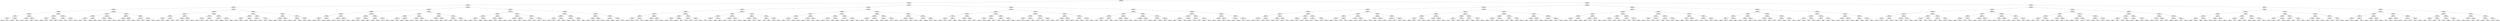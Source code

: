 ## [header material...]
## Command to get the layout: "dot -Teps thisfile > thisfile.eps"
graph "test"
{
node [shape="rectangle", fontsize=10, width=".2", height=".2", margin=0];
graph[fontsize=8];

n000 [label="clustersize = 14060
splitting feature:
((-0.321,0.731)-(0.492,0.385))"] ;
n000 -- n001 ;
n001 [label="clustersize = 8931
splitting feature:
((-0.0789,0.681)-(0.285,-0.696))"] ;
n001 -- n002 ;
n002 [label="clustersize = 6323
splitting feature:
((-0.0837,-0.731)-(-0.957,0.527))"] ;
n002 -- n003 ;
n003 [label="clustersize = 3017
splitting feature:
((-0.433,-0.0304)-(0.0947,0.737))"] ;
n003 -- n004 ;
n004 [label="clustersize = 1643
splitting feature:
((-0.155,0.528)-(-0.0239,-0.0959))"] ;
n004 -- n005 ;
n005 [label="clustersize = 685
splitting feature:
((-0.147,-0.894)-(-0.469,0.668))"] ;
n005 -- n006 ;
n006 [label="clustersize = 298
splitting feature:
((-0.528,0.482)-(0.0579,0.779))"] ;
n006 -- n007 ;
n007 [label="clustersize = 165
splitting feature:
((-0.315,-0.403)-(0.128,0.297))"] ;
n007 -- n008 ;
n008 [label="clustersize = 114
splitting feature:
((-0.492,-0.612)-(-0.247,0.799))"] ;
n008 -- n009 ;
n009 [label="clustersize = 78
pupil avg:
[-0.17571318 -0.19176787]"] ;
n008 -- n010 ;
n010 [label="clustersize = 36
pupil avg:
[ 0.10101765 -0.18177875]"] ;
n007 -- n011 ;
n011 [label="clustersize = 51
splitting feature:
((-0.307,-0.298)-(0.136,-0.902))"] ;
n011 -- n012 ;
n012 [label="clustersize = 30
pupil avg:
[ 0.01745714 -0.11459898]"] ;
n011 -- n013 ;
n013 [label="clustersize = 21
pupil avg:
[ 0.2238913  -0.06641193]"] ;
n006 -- n014 ;
n014 [label="clustersize = 133
splitting feature:
((0.392,0.266)-(-0.135,0.559))"] ;
n014 -- n015 ;
n015 [label="clustersize = 10
splitting feature:
((0.711,0.491)-(0.979,0.0702))"] ;
n015 -- n016 ;
n016 [label="clustersize = 6
pupil avg:
[ 0.1541257   0.25702248]"] ;
n015 -- n017 ;
n017 [label="clustersize = 4
pupil avg:
[-0.15632985  0.12392567]"] ;
n014 -- n018 ;
n018 [label="clustersize = 123
splitting feature:
((-0.616,-0.826)-(-0.175,0.846))"] ;
n018 -- n019 ;
n019 [label="clustersize = 33
pupil avg:
[-0.0127357  -0.10871294]"] ;
n018 -- n020 ;
n020 [label="clustersize = 90
pupil avg:
[ 0.21232048 -0.07256186]"] ;
n005 -- n021 ;
n021 [label="clustersize = 387
splitting feature:
((-0.267,0.835)-(0.0588,0.163))"] ;
n021 -- n022 ;
n022 [label="clustersize = 202
splitting feature:
((-0.714,-0.489)-(0.712,-0.582))"] ;
n022 -- n023 ;
n023 [label="clustersize = 161
splitting feature:
((-0.79,0.426)-(0.677,0.154))"] ;
n023 -- n024 ;
n024 [label="clustersize = 99
pupil avg:
[ 0.20964379 -0.21560129]"] ;
n023 -- n025 ;
n025 [label="clustersize = 62
pupil avg:
[ 0.41802896 -0.18920427]"] ;
n022 -- n026 ;
n026 [label="clustersize = 41
splitting feature:
((-0.158,-0.419)-(0.0541,0.679))"] ;
n026 -- n027 ;
n027 [label="clustersize = 21
pupil avg:
[ 0.56170635 -0.21572874]"] ;
n026 -- n028 ;
n028 [label="clustersize = 20
pupil avg:
[ 0.4889669   0.01145663]"] ;
n021 -- n029 ;
n029 [label="clustersize = 185
splitting feature:
((-0.573,0.698)-(-0.661,0.0513))"] ;
n029 -- n030 ;
n030 [label="clustersize = 91
splitting feature:
((0.15,0.457)-(-0.391,-0.344))"] ;
n030 -- n031 ;
n031 [label="clustersize = 51
pupil avg:
[ 0.35577824 -0.02831489]"] ;
n030 -- n032 ;
n032 [label="clustersize = 40
pupil avg:
[ 0.22172813 -0.12021624]"] ;
n029 -- n033 ;
n033 [label="clustersize = 94
splitting feature:
((0.0529,0.964)-(-0.26,-0.346))"] ;
n033 -- n034 ;
n034 [label="clustersize = 31
pupil avg:
[ 0.2688324   0.04235127]"] ;
n033 -- n035 ;
n035 [label="clustersize = 63
pupil avg:
[ 0.04211595 -0.0657926 ]"] ;
n004 -- n036 ;
n036 [label="clustersize = 958
splitting feature:
((-0.0134,0.758)-(0.028,-0.342))"] ;
n036 -- n037 ;
n037 [label="clustersize = 406
splitting feature:
((-0.318,-0.0446)-(0.112,-0.0169))"] ;
n037 -- n038 ;
n038 [label="clustersize = 224
splitting feature:
((0.0507,-0.347)-(-0.944,-0.255))"] ;
n038 -- n039 ;
n039 [label="clustersize = 90
splitting feature:
((0.701,-0.414)-(-0.884,0.736))"] ;
n039 -- n040 ;
n040 [label="clustersize = 48
pupil avg:
[ 0.22715387 -0.01446181]"] ;
n039 -- n041 ;
n041 [label="clustersize = 42
pupil avg:
[ 0.10692945 -0.15603191]"] ;
n038 -- n042 ;
n042 [label="clustersize = 134
splitting feature:
((-0.598,0.645)-(-0.183,-0.194))"] ;
n042 -- n043 ;
n043 [label="clustersize = 25
pupil avg:
[ 0.10567344 -0.12429796]"] ;
n042 -- n044 ;
n044 [label="clustersize = 109
pupil avg:
[-0.02024448 -0.15954004]"] ;
n037 -- n045 ;
n045 [label="clustersize = 182
splitting feature:
((0.685,-0.525)-(-0.778,-0.0621))"] ;
n045 -- n046 ;
n046 [label="clustersize = 32
splitting feature:
((0.417,-0.593)-(-0.203,-0.185))"] ;
n046 -- n047 ;
n047 [label="clustersize = 14
pupil avg:
[ 0.12656357  0.20874374]"] ;
n046 -- n048 ;
n048 [label="clustersize = 18
pupil avg:
[ 0.055979    0.02739282]"] ;
n045 -- n049 ;
n049 [label="clustersize = 150
splitting feature:
((-0.241,-0.211)-(0.241,0.559))"] ;
n049 -- n050 ;
n050 [label="clustersize = 120
pupil avg:
[ 0.03347383 -0.00154832]"] ;
n049 -- n051 ;
n051 [label="clustersize = 30
pupil avg:
[ 0.15077518  0.07073534]"] ;
n036 -- n052 ;
n052 [label="clustersize = 552
splitting feature:
((-0.185,-0.348)-(-0.234,0.495))"] ;
n052 -- n053 ;
n053 [label="clustersize = 366
splitting feature:
((0.133,-0.508)-(-0.371,0.249))"] ;
n053 -- n054 ;
n054 [label="clustersize = 131
splitting feature:
((-0.179,0.881)-(0.298,-0.204))"] ;
n054 -- n055 ;
n055 [label="clustersize = 34
pupil avg:
[-0.1134241 -0.065582 ]"] ;
n054 -- n056 ;
n056 [label="clustersize = 97
pupil avg:
[-0.26334278  0.09230712]"] ;
n053 -- n057 ;
n057 [label="clustersize = 235
splitting feature:
((-0.233,0.442)-(0.968,-0.9))"] ;
n057 -- n058 ;
n058 [label="clustersize = 207
pupil avg:
[-0.14380176 -0.10786897]"] ;
n057 -- n059 ;
n059 [label="clustersize = 28
pupil avg:
[ 0.1874625  -0.11122018]"] ;
n052 -- n060 ;
n060 [label="clustersize = 186
splitting feature:
((-0.8,0.699)-(0.242,0.922))"] ;
n060 -- n061 ;
n061 [label="clustersize = 71
splitting feature:
((-0.061,0.152)-(0.142,-0.266))"] ;
n061 -- n062 ;
n062 [label="clustersize = 47
pupil avg:
[ 0.0829045  -0.19534697]"] ;
n061 -- n063 ;
n063 [label="clustersize = 24
pupil avg:
[-0.11291776 -0.10554268]"] ;
n060 -- n064 ;
n064 [label="clustersize = 115
splitting feature:
((-0.185,0.0204)-(-0.405,0.45))"] ;
n064 -- n065 ;
n065 [label="clustersize = 56
pupil avg:
[-0.03692088 -0.05338593]"] ;
n064 -- n066 ;
n066 [label="clustersize = 59
pupil avg:
[ 0.07592191  0.12090954]"] ;
n003 -- n067 ;
n067 [label="clustersize = 1374
splitting feature:
((-0.189,-0.243)-(0.106,0.868))"] ;
n067 -- n068 ;
n068 [label="clustersize = 762
splitting feature:
((-0.523,-0.992)-(-0.524,0.979))"] ;
n068 -- n069 ;
n069 [label="clustersize = 402
splitting feature:
((-0.0376,-0.378)-(-0.415,0.212))"] ;
n069 -- n070 ;
n070 [label="clustersize = 290
splitting feature:
((-0.113,0.604)-(-0.102,-0.715))"] ;
n070 -- n071 ;
n071 [label="clustersize = 142
splitting feature:
((-0.167,0.95)-(0.149,-0.615))"] ;
n071 -- n072 ;
n072 [label="clustersize = 56
pupil avg:
[ 0.2001539  -0.02919077]"] ;
n071 -- n073 ;
n073 [label="clustersize = 86
pupil avg:
[ 0.02747437  0.01447226]"] ;
n070 -- n074 ;
n074 [label="clustersize = 148
splitting feature:
((0.231,-0.815)-(-0.362,0.515))"] ;
n074 -- n075 ;
n075 [label="clustersize = 67
pupil avg:
[-0.12582853  0.04877054]"] ;
n074 -- n076 ;
n076 [label="clustersize = 81
pupil avg:
[-0.19163257 -0.04729667]"] ;
n069 -- n077 ;
n077 [label="clustersize = 112
splitting feature:
((-0.0731,-0.145)-(-0.793,-0.998))"] ;
n077 -- n078 ;
n078 [label="clustersize = 81
splitting feature:
((-0.984,0.421)-(0.277,0.0505))"] ;
n078 -- n079 ;
n079 [label="clustersize = 23
pupil avg:
[-0.02350265 -0.12382023]"] ;
n078 -- n080 ;
n080 [label="clustersize = 58
pupil avg:
[ 0.06756398 -0.01379583]"] ;
n077 -- n081 ;
n081 [label="clustersize = 31
splitting feature:
((-0.652,0.53)-(-0.122,0.497))"] ;
n081 -- n082 ;
n082 [label="clustersize = 8
pupil avg:
[-0.00051001 -0.15033776]"] ;
n081 -- n083 ;
n083 [label="clustersize = 23
pupil avg:
[ 0.41696817 -0.02779248]"] ;
n068 -- n084 ;
n084 [label="clustersize = 360
splitting feature:
((0.978,0.335)-(-0.699,0.477))"] ;
n084 -- n085 ;
n085 [label="clustersize = 36
splitting feature:
((0.497,0.114)-(-0.694,-0.456))"] ;
n085 -- n086 ;
n086 [label="clustersize = 8
splitting feature:
((-0.64,-0.474)-(0.9,-0.893))"] ;
n086 -- n087 ;
n087 [label="clustersize = 4
pupil avg:
[ 0.06175997  0.06509009]"] ;
n086 -- n088 ;
n088 [label="clustersize = 4
pupil avg:
[ 0.34079521  0.31345316]"] ;
n085 -- n089 ;
n089 [label="clustersize = 28
splitting feature:
((0.924,0.342)-(0.732,-0.912))"] ;
n089 -- n090 ;
n090 [label="clustersize = 4
pupil avg:
[ 0.19046195  0.03939536]"] ;
n089 -- n091 ;
n091 [label="clustersize = 24
pupil avg:
[ 0.39964059 -0.20591264]"] ;
n084 -- n092 ;
n092 [label="clustersize = 324
splitting feature:
((-0.947,0.0346)-(0.581,-0.755))"] ;
n092 -- n093 ;
n093 [label="clustersize = 236
splitting feature:
((0.911,-0.888)-(-0.567,0.845))"] ;
n093 -- n094 ;
n094 [label="clustersize = 14
pupil avg:
[ 0.28397058 -0.0505168 ]"] ;
n093 -- n095 ;
n095 [label="clustersize = 222
pupil avg:
[ 0.07977889 -0.02566295]"] ;
n092 -- n096 ;
n096 [label="clustersize = 88
splitting feature:
((0.809,-0.137)-(-0.706,-0.596))"] ;
n096 -- n097 ;
n097 [label="clustersize = 35
pupil avg:
[ 0.36446023  0.05598266]"] ;
n096 -- n098 ;
n098 [label="clustersize = 53
pupil avg:
[ 0.13235029 -0.00924933]"] ;
n067 -- n099 ;
n099 [label="clustersize = 612
splitting feature:
((-0.792,0.0228)-(0.194,0.62))"] ;
n099 -- n100 ;
n100 [label="clustersize = 153
splitting feature:
((-0.164,0.937)-(0.183,-0.892))"] ;
n100 -- n101 ;
n101 [label="clustersize = 101
splitting feature:
((-0.98,-0.965)-(-0.165,0.872))"] ;
n101 -- n102 ;
n102 [label="clustersize = 19
splitting feature:
((-0.168,0.803)-(0.237,0.445))"] ;
n102 -- n103 ;
n103 [label="clustersize = 9
pupil avg:
[ 0.64317716  0.04975076]"] ;
n102 -- n104 ;
n104 [label="clustersize = 10
pupil avg:
[ 0.26131359  0.11591531]"] ;
n101 -- n105 ;
n105 [label="clustersize = 82
splitting feature:
((0.465,0.601)-(0.995,-0.26))"] ;
n105 -- n106 ;
n106 [label="clustersize = 68
pupil avg:
[ 0.14044213  0.00899072]"] ;
n105 -- n107 ;
n107 [label="clustersize = 14
pupil avg:
[ 0.38407535 -0.02184523]"] ;
n100 -- n108 ;
n108 [label="clustersize = 52
splitting feature:
((-0.124,0.961)-(0.551,0.735))"] ;
n108 -- n109 ;
n109 [label="clustersize = 31
splitting feature:
((-0.203,-0.191)-(-0.737,0.83))"] ;
n109 -- n110 ;
n110 [label="clustersize = 22
pupil avg:
[ 0.08336618  0.04925302]"] ;
n109 -- n111 ;
n111 [label="clustersize = 9
pupil avg:
[ 0.33490555 -0.04473215]"] ;
n108 -- n112 ;
n112 [label="clustersize = 21
splitting feature:
((-0.522,0.711)-(-0.132,-0.674))"] ;
n112 -- n113 ;
n113 [label="clustersize = 10
pupil avg:
[ 0.15533665  0.14638052]"] ;
n112 -- n114 ;
n114 [label="clustersize = 11
pupil avg:
[-0.15176686  0.11103531]"] ;
n099 -- n115 ;
n115 [label="clustersize = 459
splitting feature:
((0.379,-0.487)-(-0.983,0.141))"] ;
n115 -- n116 ;
n116 [label="clustersize = 310
splitting feature:
((0.109,-0.572)-(0.189,0.63))"] ;
n116 -- n117 ;
n117 [label="clustersize = 55
splitting feature:
((0.466,0.472)-(0.644,0.528))"] ;
n117 -- n118 ;
n118 [label="clustersize = 38
pupil avg:
[ 0.16005375  0.08718771]"] ;
n117 -- n119 ;
n119 [label="clustersize = 17
pupil avg:
[ 0.35508422 -0.01282486]"] ;
n116 -- n120 ;
n120 [label="clustersize = 255
splitting feature:
((-0.0473,0.5)-(0.336,0.334))"] ;
n120 -- n121 ;
n121 [label="clustersize = 172
pupil avg:
[ 0.57504086  0.13754312]"] ;
n120 -- n122 ;
n122 [label="clustersize = 83
pupil avg:
[ 0.40058772  0.22285396]"] ;
n115 -- n123 ;
n123 [label="clustersize = 149
splitting feature:
((-0.319,-0.573)-(-0.774,-0.982))"] ;
n123 -- n124 ;
n124 [label="clustersize = 96
splitting feature:
((0.438,0.794)-(0.0738,-0.545))"] ;
n124 -- n125 ;
n125 [label="clustersize = 48
pupil avg:
[ 0.36729681  0.01564941]"] ;
n124 -- n126 ;
n126 [label="clustersize = 48
pupil avg:
[ 0.15528297 -0.03258454]"] ;
n123 -- n127 ;
n127 [label="clustersize = 53
splitting feature:
((0.115,0.52)-(0.285,-0.779))"] ;
n127 -- n128 ;
n128 [label="clustersize = 37
pupil avg:
[ 0.52408251  0.03097567]"] ;
n127 -- n129 ;
n129 [label="clustersize = 16
pupil avg:
[ 0.76706163 -0.02060724]"] ;
n002 -- n130 ;
n130 [label="clustersize = 3306
splitting feature:
((-0.14,-0.774)-(0.271,0.557))"] ;
n130 -- n131 ;
n131 [label="clustersize = 1284
splitting feature:
((-0.868,-0.415)-(-0.882,0.991))"] ;
n131 -- n132 ;
n132 [label="clustersize = 803
splitting feature:
((0.0177,-0.256)-(-0.535,0.879))"] ;
n132 -- n133 ;
n133 [label="clustersize = 506
splitting feature:
((0.0995,-0.113)-(0.0863,0.924))"] ;
n133 -- n134 ;
n134 [label="clustersize = 398
splitting feature:
((-0.765,-0.127)-(-0.354,-0.424))"] ;
n134 -- n135 ;
n135 [label="clustersize = 164
splitting feature:
((-0.227,0.985)-(-0.449,-0.484))"] ;
n135 -- n136 ;
n136 [label="clustersize = 35
pupil avg:
[ 0.2051286 -0.0683299]"] ;
n135 -- n137 ;
n137 [label="clustersize = 129
pupil avg:
[-0.04188061 -0.09700681]"] ;
n134 -- n138 ;
n138 [label="clustersize = 234
splitting feature:
((-0.666,0.739)-(-0.236,0.955))"] ;
n138 -- n139 ;
n139 [label="clustersize = 139
pupil avg:
[-0.1696906  -0.15763584]"] ;
n138 -- n140 ;
n140 [label="clustersize = 95
pupil avg:
[ 0.06548752 -0.1400867 ]"] ;
n133 -- n141 ;
n141 [label="clustersize = 108
splitting feature:
((-0.0617,-0.391)-(-0.13,0.426))"] ;
n141 -- n142 ;
n142 [label="clustersize = 40
splitting feature:
((-0.535,0.242)-(0.427,-0.376))"] ;
n142 -- n143 ;
n143 [label="clustersize = 22
pupil avg:
[-0.06859277 -0.13314915]"] ;
n142 -- n144 ;
n144 [label="clustersize = 18
pupil avg:
[ 0.14272925 -0.04151989]"] ;
n141 -- n145 ;
n145 [label="clustersize = 68
splitting feature:
((0.618,-0.983)-(-0.645,-0.805))"] ;
n145 -- n146 ;
n146 [label="clustersize = 22
pupil avg:
[ 0.39516017 -0.04681807]"] ;
n145 -- n147 ;
n147 [label="clustersize = 46
pupil avg:
[ 0.21278129 -0.07180727]"] ;
n132 -- n148 ;
n148 [label="clustersize = 297
splitting feature:
((-0.282,-0.0447)-(-0.309,0.593))"] ;
n148 -- n149 ;
n149 [label="clustersize = 161
splitting feature:
((-0.0588,-0.128)-(-0.362,0.793))"] ;
n149 -- n150 ;
n150 [label="clustersize = 107
splitting feature:
((-0.353,0.147)-(-0.0731,0.195))"] ;
n150 -- n151 ;
n151 [label="clustersize = 41
pupil avg:
[ 0.04601153 -0.14837006]"] ;
n150 -- n152 ;
n152 [label="clustersize = 66
pupil avg:
[ 0.07727286 -0.04543217]"] ;
n149 -- n153 ;
n153 [label="clustersize = 54
splitting feature:
((-0.542,0.388)-(0.269,-0.834))"] ;
n153 -- n154 ;
n154 [label="clustersize = 46
pupil avg:
[ 0.15466462 -0.19652254]"] ;
n153 -- n155 ;
n155 [label="clustersize = 8
pupil avg:
[ 0.13545593 -0.01402918]"] ;
n148 -- n156 ;
n156 [label="clustersize = 136
splitting feature:
((-0.75,-0.642)-(0.848,-0.191))"] ;
n156 -- n157 ;
n157 [label="clustersize = 118
splitting feature:
((-0.59,0.909)-(0.116,0.105))"] ;
n157 -- n158 ;
n158 [label="clustersize = 66
pupil avg:
[ 0.38843634 -0.22753716]"] ;
n157 -- n159 ;
n159 [label="clustersize = 52
pupil avg:
[ 0.20478664 -0.0736982 ]"] ;
n156 -- n160 ;
n160 [label="clustersize = 18
splitting feature:
((-0.0686,0.765)-(-0.231,0.52))"] ;
n160 -- n161 ;
n161 [label="clustersize = 8
pupil avg:
[ 0.72358937 -0.18114394]"] ;
n160 -- n162 ;
n162 [label="clustersize = 10
pupil avg:
[ 0.62099796 -0.29861209]"] ;
n131 -- n163 ;
n163 [label="clustersize = 481
splitting feature:
((0.117,0.0721)-(-0.933,0.563))"] ;
n163 -- n164 ;
n164 [label="clustersize = 125
splitting feature:
((0.573,-0.945)-(-0.972,-0.0344))"] ;
n164 -- n165 ;
n165 [label="clustersize = 33
splitting feature:
((-0.13,-0.583)-(-0.164,0.827))"] ;
n165 -- n166 ;
n166 [label="clustersize = 14
splitting feature:
((0.991,-0.506)-(-0.139,-0.871))"] ;
n166 -- n167 ;
n167 [label="clustersize = 4
pupil avg:
[ 0.32527473  0.19638278]"] ;
n166 -- n168 ;
n168 [label="clustersize = 10
pupil avg:
[-0.06131108 -0.0045384 ]"] ;
n165 -- n169 ;
n169 [label="clustersize = 19
splitting feature:
((-0.534,-0.508)-(0.0814,0.986))"] ;
n169 -- n170 ;
n170 [label="clustersize = 6
pupil avg:
[ 0.1994468  -0.05971924]"] ;
n169 -- n171 ;
n171 [label="clustersize = 13
pupil avg:
[ 0.63157656 -0.02295404]"] ;
n164 -- n172 ;
n172 [label="clustersize = 92
splitting feature:
((0.335,-0.159)-(0.745,-0.668))"] ;
n172 -- n173 ;
n173 [label="clustersize = 58
splitting feature:
((-0.308,0.602)-(-0.229,-0.155))"] ;
n173 -- n174 ;
n174 [label="clustersize = 13
pupil avg:
[ 0.22337471 -0.17311749]"] ;
n173 -- n175 ;
n175 [label="clustersize = 45
pupil avg:
[-0.02157285 -0.10745017]"] ;
n172 -- n176 ;
n176 [label="clustersize = 34
splitting feature:
((-0.105,0.733)-(-0.806,0.722))"] ;
n176 -- n177 ;
n177 [label="clustersize = 19
pupil avg:
[ 0.06452999 -0.06717789]"] ;
n176 -- n178 ;
n178 [label="clustersize = 15
pupil avg:
[ 0.25922547 -0.05268251]"] ;
n163 -- n179 ;
n179 [label="clustersize = 356
splitting feature:
((-0.258,0.514)-(-0.38,-0.59))"] ;
n179 -- n180 ;
n180 [label="clustersize = 259
splitting feature:
((0.601,-0.93)-(-0.196,0.97))"] ;
n180 -- n181 ;
n181 [label="clustersize = 63
splitting feature:
((-0.597,0.198)-(-0.994,-0.831))"] ;
n181 -- n182 ;
n182 [label="clustersize = 21
pupil avg:
[ 0.44687429 -0.21761337]"] ;
n181 -- n183 ;
n183 [label="clustersize = 42
pupil avg:
[ 0.59109729 -0.17482526]"] ;
n180 -- n184 ;
n184 [label="clustersize = 196
splitting feature:
((-0.268,0.129)-(-0.618,-0.144))"] ;
n184 -- n185 ;
n185 [label="clustersize = 150
pupil avg:
[ 0.3834752  -0.15217484]"] ;
n184 -- n186 ;
n186 [label="clustersize = 46
pupil avg:
[ 0.52857283 -0.17512074]"] ;
n179 -- n187 ;
n187 [label="clustersize = 97
splitting feature:
((0.732,-0.879)-(0.253,-0.95))"] ;
n187 -- n188 ;
n188 [label="clustersize = 42
splitting feature:
((-0.386,-0.868)-(0.66,-0.206))"] ;
n188 -- n189 ;
n189 [label="clustersize = 28
pupil avg:
[ 0.18239502 -0.1826117 ]"] ;
n188 -- n190 ;
n190 [label="clustersize = 14
pupil avg:
[ 0.52068785 -0.12489273]"] ;
n187 -- n191 ;
n191 [label="clustersize = 55
splitting feature:
((-0.409,-0.585)-(-0.279,0.342))"] ;
n191 -- n192 ;
n192 [label="clustersize = 31
pupil avg:
[-0.11631721 -0.17362349]"] ;
n191 -- n193 ;
n193 [label="clustersize = 24
pupil avg:
[ 0.16523429 -0.23173076]"] ;
n130 -- n194 ;
n194 [label="clustersize = 2022
splitting feature:
((0.0891,-0.492)-(0.0919,0.52))"] ;
n194 -- n195 ;
n195 [label="clustersize = 405
splitting feature:
((-0.982,0.601)-(-0.752,-0.689))"] ;
n195 -- n196 ;
n196 [label="clustersize = 247
splitting feature:
((-0.167,0.446)-(-0.164,0.307))"] ;
n196 -- n197 ;
n197 [label="clustersize = 104
splitting feature:
((0.304,0.256)-(0.689,0.254))"] ;
n197 -- n198 ;
n198 [label="clustersize = 90
splitting feature:
((-0.682,-0.378)-(0.354,0.488))"] ;
n198 -- n199 ;
n199 [label="clustersize = 50
pupil avg:
[ 0.43552856 -0.18007749]"] ;
n198 -- n200 ;
n200 [label="clustersize = 40
pupil avg:
[ 0.28973074 -0.02546135]"] ;
n197 -- n201 ;
n201 [label="clustersize = 14
splitting feature:
((-0.716,0.447)-(-0.445,0.358))"] ;
n201 -- n202 ;
n202 [label="clustersize = 8
pupil avg:
[ 0.66275842  0.09826506]"] ;
n201 -- n203 ;
n203 [label="clustersize = 6
pupil avg:
[ 0.57565166 -0.22221964]"] ;
n196 -- n204 ;
n204 [label="clustersize = 143
splitting feature:
((-0.305,-0.577)-(-0.242,0.947))"] ;
n204 -- n205 ;
n205 [label="clustersize = 53
splitting feature:
((-0.506,0.379)-(-0.947,-0.6))"] ;
n205 -- n206 ;
n206 [label="clustersize = 23
pupil avg:
[ 0.21957603 -0.09437004]"] ;
n205 -- n207 ;
n207 [label="clustersize = 30
pupil avg:
[-0.10304284 -0.07981553]"] ;
n204 -- n208 ;
n208 [label="clustersize = 90
splitting feature:
((-0.0519,0.845)-(-0.025,0.232))"] ;
n208 -- n209 ;
n209 [label="clustersize = 21
pupil avg:
[ 0.48069295 -0.09853723]"] ;
n208 -- n210 ;
n210 [label="clustersize = 69
pupil avg:
[ 0.19661064 -0.04631199]"] ;
n195 -- n211 ;
n211 [label="clustersize = 158
splitting feature:
((-0.398,-0.491)-(-0.741,0.501))"] ;
n211 -- n212 ;
n212 [label="clustersize = 53
splitting feature:
((-0.199,0.826)-(-0.316,-0.857))"] ;
n212 -- n213 ;
n213 [label="clustersize = 13
splitting feature:
((-0.663,0.234)-(0.43,0.0959))"] ;
n213 -- n214 ;
n214 [label="clustersize = 5
pupil avg:
[-0.08457789 -0.17833164]"] ;
n213 -- n215 ;
n215 [label="clustersize = 8
pupil avg:
[ 0.15967365 -0.06455931]"] ;
n212 -- n216 ;
n216 [label="clustersize = 40
splitting feature:
((-0.136,0.0535)-(-0.0902,-0.446))"] ;
n216 -- n217 ;
n217 [label="clustersize = 11
pupil avg:
[-0.09088294 -0.1005228 ]"] ;
n216 -- n218 ;
n218 [label="clustersize = 29
pupil avg:
[-0.36027923 -0.16449538]"] ;
n211 -- n219 ;
n219 [label="clustersize = 105
splitting feature:
((-0.768,0.923)-(0.671,-0.195))"] ;
n219 -- n220 ;
n220 [label="clustersize = 82
splitting feature:
((-0.334,-0.134)-(0.751,-0.24))"] ;
n220 -- n221 ;
n221 [label="clustersize = 76
pupil avg:
[ 0.14599181  0.00246605]"] ;
n220 -- n222 ;
n222 [label="clustersize = 6
pupil avg:
[ 0.42397622  0.06313515]"] ;
n219 -- n223 ;
n223 [label="clustersize = 23
splitting feature:
((-0.937,0.0715)-(-0.866,-0.674))"] ;
n223 -- n224 ;
n224 [label="clustersize = 18
pupil avg:
[ 0.06799432  0.03007268]"] ;
n223 -- n225 ;
n225 [label="clustersize = 5
pupil avg:
[-0.2397549   0.01684641]"] ;
n194 -- n226 ;
n226 [label="clustersize = 1617
splitting feature:
((-0.481,-0.41)-(-0.0683,0.759))"] ;
n226 -- n227 ;
n227 [label="clustersize = 294
splitting feature:
((0.681,-0.791)-(-0.792,-0.771))"] ;
n227 -- n228 ;
n228 [label="clustersize = 66
splitting feature:
((-0.653,-0.0439)-(-0.424,-0.67))"] ;
n228 -- n229 ;
n229 [label="clustersize = 53
splitting feature:
((0.2,0.378)-(-0.356,0.542))"] ;
n229 -- n230 ;
n230 [label="clustersize = 19
pupil avg:
[ 0.31758138  0.01825244]"] ;
n229 -- n231 ;
n231 [label="clustersize = 34
pupil avg:
[ 0.50953969 -0.18022137]"] ;
n228 -- n232 ;
n232 [label="clustersize = 13
splitting feature:
((0.671,0.211)-(-0.997,0.915))"] ;
n232 -- n233 ;
n233 [label="clustersize = 6
pupil avg:
[-0.14019646 -0.14729148]"] ;
n232 -- n234 ;
n234 [label="clustersize = 7
pupil avg:
[ 0.31999353 -0.12061897]"] ;
n227 -- n235 ;
n235 [label="clustersize = 228
splitting feature:
((-0.897,0.685)-(-0.949,-0.539))"] ;
n235 -- n236 ;
n236 [label="clustersize = 154
splitting feature:
((-0.789,0.789)-(-0.591,-0.843))"] ;
n236 -- n237 ;
n237 [label="clustersize = 123
pupil avg:
[ 0.35656745 -0.15155015]"] ;
n236 -- n238 ;
n238 [label="clustersize = 31
pupil avg:
[-0.11010887 -0.19079513]"] ;
n235 -- n239 ;
n239 [label="clustersize = 74
splitting feature:
((0.399,0.409)-(-0.321,0.984))"] ;
n239 -- n240 ;
n240 [label="clustersize = 30
pupil avg:
[-0.25275207 -0.18883408]"] ;
n239 -- n241 ;
n241 [label="clustersize = 44
pupil avg:
[ 0.03521372 -0.20854734]"] ;
n226 -- n242 ;
n242 [label="clustersize = 1323
splitting feature:
((-0.153,-0.532)-(0.199,-0.402))"] ;
n242 -- n243 ;
n243 [label="clustersize = 673
splitting feature:
((-0.378,0.934)-(-0.0822,-0.482))"] ;
n243 -- n244 ;
n244 [label="clustersize = 449
splitting feature:
((0.943,-0.0452)-(0.283,-0.347))"] ;
n244 -- n245 ;
n245 [label="clustersize = 200
pupil avg:
[ 0.36324506 -0.13766972]"] ;
n244 -- n246 ;
n246 [label="clustersize = 249
pupil avg:
[ 0.52473664 -0.13748238]"] ;
n243 -- n247 ;
n247 [label="clustersize = 224
splitting feature:
((-0.386,-0.0599)-(-0.262,0.83))"] ;
n247 -- n248 ;
n248 [label="clustersize = 94
pupil avg:
[ 0.15673281 -0.08423972]"] ;
n247 -- n249 ;
n249 [label="clustersize = 130
pupil avg:
[ 0.35762822 -0.04548662]"] ;
n242 -- n250 ;
n250 [label="clustersize = 650
splitting feature:
((-0.851,0.374)-(0.678,0.313))"] ;
n250 -- n251 ;
n251 [label="clustersize = 511
splitting feature:
((0.0353,-0.183)-(-0.388,0.604))"] ;
n251 -- n252 ;
n252 [label="clustersize = 231
pupil avg:
[ 0.4567199   0.03186287]"] ;
n251 -- n253 ;
n253 [label="clustersize = 280
pupil avg:
[ 0.53544977 -0.09475482]"] ;
n250 -- n254 ;
n254 [label="clustersize = 139
splitting feature:
((-0.283,0.101)-(0.439,0.837))"] ;
n254 -- n255 ;
n255 [label="clustersize = 67
pupil avg:
[ 0.44310095  0.03922943]"] ;
n254 -- n256 ;
n256 [label="clustersize = 72
pupil avg:
[ 0.48463251  0.18358157]"] ;
n001 -- n257 ;
n257 [label="clustersize = 2608
splitting feature:
((0.0631,-0.24)-(-0.135,0.122))"] ;
n257 -- n258 ;
n258 [label="clustersize = 1170
splitting feature:
((0.857,-0.142)-(-0.95,0.324))"] ;
n258 -- n259 ;
n259 [label="clustersize = 540
splitting feature:
((-0.555,-0.449)-(-0.604,0.616))"] ;
n259 -- n260 ;
n260 [label="clustersize = 415
splitting feature:
((0.667,0.18)-(-0.838,-0.00808))"] ;
n260 -- n261 ;
n261 [label="clustersize = 221
splitting feature:
((0.00252,0.484)-(0.23,-0.966))"] ;
n261 -- n262 ;
n262 [label="clustersize = 88
splitting feature:
((-0.395,0.683)-(-0.189,-0.106))"] ;
n262 -- n263 ;
n263 [label="clustersize = 41
splitting feature:
((-0.493,0.258)-(0.026,-0.626))"] ;
n263 -- n264 ;
n264 [label="clustersize = 35
pupil avg:
[ 0.07168741  0.27573613]"] ;
n263 -- n265 ;
n265 [label="clustersize = 6
pupil avg:
[-0.12933017  0.20584028]"] ;
n262 -- n266 ;
n266 [label="clustersize = 47
splitting feature:
((0.279,0.905)-(-0.351,0.723))"] ;
n266 -- n267 ;
n267 [label="clustersize = 19
pupil avg:
[-0.00483372  0.19671227]"] ;
n266 -- n268 ;
n268 [label="clustersize = 28
pupil avg:
[-0.15420741  0.11745973]"] ;
n261 -- n269 ;
n269 [label="clustersize = 133
splitting feature:
((0.365,0.052)-(0.267,-0.431))"] ;
n269 -- n270 ;
n270 [label="clustersize = 49
splitting feature:
((-0.604,0.252)-(-0.648,-0.135))"] ;
n270 -- n271 ;
n271 [label="clustersize = 25
pupil avg:
[ 0.05181605  0.30759387]"] ;
n270 -- n272 ;
n272 [label="clustersize = 24
pupil avg:
[-0.17655602  0.22930857]"] ;
n269 -- n273 ;
n273 [label="clustersize = 84
splitting feature:
((-0.059,0.573)-(0.709,-0.58))"] ;
n273 -- n274 ;
n274 [label="clustersize = 37
pupil avg:
[-0.15203612  0.14007542]"] ;
n273 -- n275 ;
n275 [label="clustersize = 47
pupil avg:
[-0.33160116  0.19439182]"] ;
n260 -- n276 ;
n276 [label="clustersize = 194
splitting feature:
((0.531,-0.891)-(-0.189,0.607))"] ;
n276 -- n277 ;
n277 [label="clustersize = 120
splitting feature:
((0.19,0.508)-(0.708,0.578))"] ;
n277 -- n278 ;
n278 [label="clustersize = 105
splitting feature:
((-0.704,-0.884)-(-0.422,0.573))"] ;
n278 -- n279 ;
n279 [label="clustersize = 78
pupil avg:
[-0.35928192  0.09614438]"] ;
n278 -- n280 ;
n280 [label="clustersize = 27
pupil avg:
[-0.1589207   0.15434813]"] ;
n277 -- n281 ;
n281 [label="clustersize = 15
splitting feature:
((-0.802,-0.557)-(0.0292,-0.154))"] ;
n281 -- n282 ;
n282 [label="clustersize = 7
pupil avg:
[-0.40499336 -0.28668335]"] ;
n281 -- n283 ;
n283 [label="clustersize = 8
pupil avg:
[-0.51769713  0.05785621]"] ;
n276 -- n284 ;
n284 [label="clustersize = 74
splitting feature:
((-0.598,0.976)-(0.425,0.197))"] ;
n284 -- n285 ;
n285 [label="clustersize = 27
splitting feature:
((0.0716,-0.398)-(-0.158,0.547))"] ;
n285 -- n286 ;
n286 [label="clustersize = 18
pupil avg:
[-0.25561016 -0.06716222]"] ;
n285 -- n287 ;
n287 [label="clustersize = 9
pupil avg:
[ 0.38007905 -0.25140719]"] ;
n284 -- n288 ;
n288 [label="clustersize = 47
splitting feature:
((0.894,0.0682)-(0.0431,0.731))"] ;
n288 -- n289 ;
n289 [label="clustersize = 15
pupil avg:
[-0.3210751  -0.05146901]"] ;
n288 -- n290 ;
n290 [label="clustersize = 32
pupil avg:
[-0.17859745  0.14227468]"] ;
n259 -- n291 ;
n291 [label="clustersize = 125
splitting feature:
((0.383,0.794)-(0.0714,-0.524))"] ;
n291 -- n292 ;
n292 [label="clustersize = 37
splitting feature:
((0.46,0.531)-(-0.304,-0.896))"] ;
n292 -- n293 ;
n293 [label="clustersize = 18
splitting feature:
((0.843,0.704)-(-0.0871,0.83))"] ;
n293 -- n294 ;
n294 [label="clustersize = 9
splitting feature:
((0.263,0.435)-(-0.371,0.932))"] ;
n294 -- n295 ;
n295 [label="clustersize = 5
pupil avg:
[ 0.58147115  0.31524115]"] ;
n294 -- n296 ;
n296 [label="clustersize = 4
pupil avg:
[ 0.66827992  0.4047709 ]"] ;
n293 -- n297 ;
n297 [label="clustersize = 9
splitting feature:
((-0.254,0.57)-(-0.0445,-0.0843))"] ;
n297 -- n298 ;
n298 [label="clustersize = 5
pupil avg:
[ 0.45249249  0.2623166 ]"] ;
n297 -- n299 ;
n299 [label="clustersize = 4
pupil avg:
[ 0.05853292  0.28414817]"] ;
n292 -- n300 ;
n300 [label="clustersize = 19
splitting feature:
((-0.0855,-0.231)-(-0.268,-0.892))"] ;
n300 -- n301 ;
n301 [label="clustersize = 8
splitting feature:
((0.608,0.974)-(0.547,-0.00855))"] ;
n301 -- n302 ;
n302 [label="clustersize = 4
pupil avg:
[-0.24262663  0.03341211]"] ;
n301 -- n303 ;
n303 [label="clustersize = 4
pupil avg:
[ 0.03517655  0.18000247]"] ;
n300 -- n304 ;
n304 [label="clustersize = 11
splitting feature:
((0.483,-0.297)-(-0.344,0.917))"] ;
n304 -- n305 ;
n305 [label="clustersize = 5
pupil avg:
[ 0.10412753  0.22828483]"] ;
n304 -- n306 ;
n306 [label="clustersize = 6
pupil avg:
[ 0.33297094  0.15556702]"] ;
n291 -- n307 ;
n307 [label="clustersize = 88
splitting feature:
((-0.869,-0.148)-(0.25,0.455))"] ;
n307 -- n308 ;
n308 [label="clustersize = 31
splitting feature:
((-0.929,-0.889)-(-0.562,-0.32))"] ;
n308 -- n309 ;
n309 [label="clustersize = 18
splitting feature:
((-0.293,0.00911)-(0.533,0.145))"] ;
n309 -- n310 ;
n310 [label="clustersize = 12
pupil avg:
[-0.36773438 -0.03655955]"] ;
n309 -- n311 ;
n311 [label="clustersize = 6
pupil avg:
[-0.10590855  0.21228413]"] ;
n308 -- n312 ;
n312 [label="clustersize = 13
splitting feature:
((-0.413,0.341)-(0.444,-0.337))"] ;
n312 -- n313 ;
n313 [label="clustersize = 7
pupil avg:
[ 0.23128897 -0.12686558]"] ;
n312 -- n314 ;
n314 [label="clustersize = 6
pupil avg:
[-0.27079554  0.07055394]"] ;
n307 -- n315 ;
n315 [label="clustersize = 57
splitting feature:
((0.165,-0.747)-(-0.585,0.354))"] ;
n315 -- n316 ;
n316 [label="clustersize = 27
splitting feature:
((0.782,-0.663)-(0.897,-0.964))"] ;
n316 -- n317 ;
n317 [label="clustersize = 16
pupil avg:
[-0.18910182  0.2021827 ]"] ;
n316 -- n318 ;
n318 [label="clustersize = 11
pupil avg:
[ 0.14508246  0.13809801]"] ;
n315 -- n319 ;
n319 [label="clustersize = 30
splitting feature:
((-0.821,0.611)-(-0.208,-0.92))"] ;
n319 -- n320 ;
n320 [label="clustersize = 6
pupil avg:
[ 0.34596381  0.01609905]"] ;
n319 -- n321 ;
n321 [label="clustersize = 24
pupil avg:
[ 0.14105525  0.19019581]"] ;
n258 -- n322 ;
n322 [label="clustersize = 630
splitting feature:
((-0.861,0.566)-(-0.123,-0.367))"] ;
n322 -- n323 ;
n323 [label="clustersize = 133
splitting feature:
((0.0865,-0.86)-(-0.134,0.294))"] ;
n323 -- n324 ;
n324 [label="clustersize = 61
splitting feature:
((-0.877,0.281)-(0.172,-0.38))"] ;
n324 -- n325 ;
n325 [label="clustersize = 30
splitting feature:
((0.114,-0.51)-(-0.409,-0.0934))"] ;
n325 -- n326 ;
n326 [label="clustersize = 14
splitting feature:
((-0.964,-0.713)-(-0.57,0.513))"] ;
n326 -- n327 ;
n327 [label="clustersize = 5
pupil avg:
[ 0.73522913  0.03534072]"] ;
n326 -- n328 ;
n328 [label="clustersize = 9
pupil avg:
[ 0.23107775  0.15410668]"] ;
n325 -- n329 ;
n329 [label="clustersize = 16
splitting feature:
((0.264,-0.162)-(-0.433,0.872))"] ;
n329 -- n330 ;
n330 [label="clustersize = 9
pupil avg:
[-0.20305011  0.02656545]"] ;
n329 -- n331 ;
n331 [label="clustersize = 7
pupil avg:
[ 0.21531201 -0.16068365]"] ;
n324 -- n332 ;
n332 [label="clustersize = 31
splitting feature:
((0.0474,-0.465)-(0.0843,0.471))"] ;
n332 -- n333 ;
n333 [label="clustersize = 19
splitting feature:
((-0.482,0.315)-(0.159,-0.601))"] ;
n333 -- n334 ;
n334 [label="clustersize = 6
pupil avg:
[-0.06575288 -0.17943755]"] ;
n333 -- n335 ;
n335 [label="clustersize = 13
pupil avg:
[-0.36548567  0.13974951]"] ;
n332 -- n336 ;
n336 [label="clustersize = 12
splitting feature:
((0.546,0.596)-(-0.271,-0.226))"] ;
n336 -- n337 ;
n337 [label="clustersize = 7
pupil avg:
[-0.11347981  0.16384975]"] ;
n336 -- n338 ;
n338 [label="clustersize = 5
pupil avg:
[ 0.29444212  0.17042313]"] ;
n323 -- n339 ;
n339 [label="clustersize = 72
splitting feature:
((-0.354,0.983)-(-0.2,-0.782))"] ;
n339 -- n340 ;
n340 [label="clustersize = 42
splitting feature:
((-0.531,0.438)-(-0.596,-0.851))"] ;
n340 -- n341 ;
n341 [label="clustersize = 29
splitting feature:
((-0.0714,-0.46)-(0.284,0.397))"] ;
n341 -- n342 ;
n342 [label="clustersize = 21
pupil avg:
[ 0.43194342 -0.16203683]"] ;
n341 -- n343 ;
n343 [label="clustersize = 8
pupil avg:
[ 0.31380512  0.11896387]"] ;
n340 -- n344 ;
n344 [label="clustersize = 13
splitting feature:
((-0.907,0.242)-(0.338,-0.0132))"] ;
n344 -- n345 ;
n345 [label="clustersize = 9
pupil avg:
[ 0.28563627 -0.07309241]"] ;
n344 -- n346 ;
n346 [label="clustersize = 4
pupil avg:
[-0.22532468  0.15051265]"] ;
n339 -- n347 ;
n347 [label="clustersize = 30
splitting feature:
((0.718,-0.507)-(0.98,-0.15))"] ;
n347 -- n348 ;
n348 [label="clustersize = 22
splitting feature:
((0.063,-0.892)-(-0.407,-0.217))"] ;
n348 -- n349 ;
n349 [label="clustersize = 5
pupil avg:
[-0.01689655  0.10408802]"] ;
n348 -- n350 ;
n350 [label="clustersize = 17
pupil avg:
[ 0.21156534 -0.09267901]"] ;
n347 -- n351 ;
n351 [label="clustersize = 8
splitting feature:
((-0.347,-0.366)-(0.199,0.469))"] ;
n351 -- n352 ;
n352 [label="clustersize = 4
pupil avg:
[-0.06876751 -0.25602241]"] ;
n351 -- n353 ;
n353 [label="clustersize = 4
pupil avg:
[-0.25664414 -0.00777027]"] ;
n322 -- n354 ;
n354 [label="clustersize = 497
splitting feature:
((-0.204,-0.618)-(-0.237,0.715))"] ;
n354 -- n355 ;
n355 [label="clustersize = 397
splitting feature:
((0.0543,0.235)-(0.116,-0.428))"] ;
n355 -- n356 ;
n356 [label="clustersize = 125
splitting feature:
((0.424,0.00813)-(0.219,-0.387))"] ;
n356 -- n357 ;
n357 [label="clustersize = 51
splitting feature:
((0.54,0.141)-(0.0618,-0.0978))"] ;
n357 -- n358 ;
n358 [label="clustersize = 8
pupil avg:
[ 0.18059558  0.22759702]"] ;
n357 -- n359 ;
n359 [label="clustersize = 43
pupil avg:
[-0.05637264  0.10534296]"] ;
n356 -- n360 ;
n360 [label="clustersize = 74
splitting feature:
((-0.0539,-0.374)-(-0.368,0.584))"] ;
n360 -- n361 ;
n361 [label="clustersize = 66
pupil avg:
[-0.20669417 -0.0284053 ]"] ;
n360 -- n362 ;
n362 [label="clustersize = 8
pupil avg:
[ 0.27020037 -0.03864785]"] ;
n355 -- n363 ;
n363 [label="clustersize = 272
splitting feature:
((0.343,-0.345)-(-0.814,-0.835))"] ;
n363 -- n364 ;
n364 [label="clustersize = 124
splitting feature:
((-0.608,0.315)-(-0.181,-0.201))"] ;
n364 -- n365 ;
n365 [label="clustersize = 22
pupil avg:
[-0.04527929  0.0106059 ]"] ;
n364 -- n366 ;
n366 [label="clustersize = 102
pupil avg:
[-0.26726666 -0.00249379]"] ;
n363 -- n367 ;
n367 [label="clustersize = 148
splitting feature:
((0.162,0.138)-(-0.529,0.0764))"] ;
n367 -- n368 ;
n368 [label="clustersize = 46
pupil avg:
[-0.25413732 -0.00470843]"] ;
n367 -- n369 ;
n369 [label="clustersize = 102
pupil avg:
[-0.30368024 -0.15972401]"] ;
n354 -- n370 ;
n370 [label="clustersize = 100
splitting feature:
((-0.284,-0.978)-(-0.324,0.643))"] ;
n370 -- n371 ;
n371 [label="clustersize = 38
splitting feature:
((-0.316,-0.583)-(0.0178,0.752))"] ;
n371 -- n372 ;
n372 [label="clustersize = 25
splitting feature:
((0.23,0.333)-(-0.303,-0.171))"] ;
n372 -- n373 ;
n373 [label="clustersize = 5
pupil avg:
[ 0.01862771 -0.0943857 ]"] ;
n372 -- n374 ;
n374 [label="clustersize = 20
pupil avg:
[-0.20686914 -0.19163399]"] ;
n371 -- n375 ;
n375 [label="clustersize = 13
splitting feature:
((-0.624,-0.373)-(0.431,-0.122))"] ;
n375 -- n376 ;
n376 [label="clustersize = 7
pupil avg:
[ 0.25422302  0.11412126]"] ;
n375 -- n377 ;
n377 [label="clustersize = 6
pupil avg:
[-0.05815448  0.20726513]"] ;
n370 -- n378 ;
n378 [label="clustersize = 62
splitting feature:
((-0.126,0.904)-(-0.0195,-0.173))"] ;
n378 -- n379 ;
n379 [label="clustersize = 23
splitting feature:
((0.66,0.148)-(-0.767,-0.695))"] ;
n379 -- n380 ;
n380 [label="clustersize = 8
pupil avg:
[ 0.61744048 -0.04025395]"] ;
n379 -- n381 ;
n381 [label="clustersize = 15
pupil avg:
[ 0.22142459 -0.15466368]"] ;
n378 -- n382 ;
n382 [label="clustersize = 39
splitting feature:
((0.362,0.73)-(0.836,-0.541))"] ;
n382 -- n383 ;
n383 [label="clustersize = 21
pupil avg:
[ 0.00039457  0.01860096]"] ;
n382 -- n384 ;
n384 [label="clustersize = 18
pupil avg:
[ 0.14898502 -0.26201796]"] ;
n257 -- n385 ;
n385 [label="clustersize = 1438
splitting feature:
((-0.0882,0.806)-(-0.9,-0.397))"] ;
n385 -- n386 ;
n386 [label="clustersize = 572
splitting feature:
((0.243,0.0366)-(-0.179,0.167))"] ;
n386 -- n387 ;
n387 [label="clustersize = 130
splitting feature:
((0.00361,0.287)-(-0.0189,0.448))"] ;
n387 -- n388 ;
n388 [label="clustersize = 79
splitting feature:
((0.138,0.433)-(-0.158,0.0632))"] ;
n388 -- n389 ;
n389 [label="clustersize = 24
splitting feature:
((-0.713,0.701)-(-0.948,-0.00992))"] ;
n389 -- n390 ;
n390 [label="clustersize = 15
splitting feature:
((-0.501,0.21)-(0.584,-0.753))"] ;
n390 -- n391 ;
n391 [label="clustersize = 10
pupil avg:
[ 0.17504253  0.13282979]"] ;
n390 -- n392 ;
n392 [label="clustersize = 5
pupil avg:
[ 0.46788067  0.03992095]"] ;
n389 -- n393 ;
n393 [label="clustersize = 9
splitting feature:
((-0.797,0.188)-(0.275,-0.317))"] ;
n393 -- n394 ;
n394 [label="clustersize = 4
pupil avg:
[-0.23101648  0.05225275]"] ;
n393 -- n395 ;
n395 [label="clustersize = 5
pupil avg:
[ 0.1979956   0.23866546]"] ;
n388 -- n396 ;
n396 [label="clustersize = 55
splitting feature:
((-0.292,0.243)-(0.311,-0.25))"] ;
n396 -- n397 ;
n397 [label="clustersize = 34
splitting feature:
((0.327,0.108)-(-0.382,-0.663))"] ;
n397 -- n398 ;
n398 [label="clustersize = 17
pupil avg:
[-0.00939898  0.1238424 ]"] ;
n397 -- n399 ;
n399 [label="clustersize = 17
pupil avg:
[ 0.12119599 -0.03730366]"] ;
n396 -- n400 ;
n400 [label="clustersize = 21
splitting feature:
((0.572,0.933)-(-0.781,0.322))"] ;
n400 -- n401 ;
n401 [label="clustersize = 7
pupil avg:
[-0.50365542  0.11900531]"] ;
n400 -- n402 ;
n402 [label="clustersize = 14
pupil avg:
[-0.07841836  0.10376169]"] ;
n387 -- n403 ;
n403 [label="clustersize = 51
splitting feature:
((-0.343,-0.0684)-(0.18,0.588))"] ;
n403 -- n404 ;
n404 [label="clustersize = 29
splitting feature:
((-0.349,-0.0528)-(0.336,0.0786))"] ;
n404 -- n405 ;
n405 [label="clustersize = 16
splitting feature:
((0.3,-0.315)-(-0.565,-0.781))"] ;
n405 -- n406 ;
n406 [label="clustersize = 7
pupil avg:
[-0.00031916  0.02453607]"] ;
n405 -- n407 ;
n407 [label="clustersize = 9
pupil avg:
[ 0.1637033  -0.10903066]"] ;
n404 -- n408 ;
n408 [label="clustersize = 13
splitting feature:
((0.307,0.902)-(-0.82,-0.134))"] ;
n408 -- n409 ;
n409 [label="clustersize = 5
pupil avg:
[ 0.02652996  0.30519765]"] ;
n408 -- n410 ;
n410 [label="clustersize = 8
pupil avg:
[ 0.08501869  0.09112174]"] ;
n403 -- n411 ;
n411 [label="clustersize = 22
splitting feature:
((0.0164,0.968)-(-0.66,-0.463))"] ;
n411 -- n412 ;
n412 [label="clustersize = 11
splitting feature:
((-0.49,0.993)-(-0.0139,-0.438))"] ;
n412 -- n413 ;
n413 [label="clustersize = 6
pupil avg:
[ 0.72154118  0.23458816]"] ;
n412 -- n414 ;
n414 [label="clustersize = 5
pupil avg:
[ 0.40261817  0.19794302]"] ;
n411 -- n415 ;
n415 [label="clustersize = 11
splitting feature:
((-0.936,0.659)-(0.147,-0.187))"] ;
n415 -- n416 ;
n416 [label="clustersize = 4
pupil avg:
[ 0.48739496  0.01002674]"] ;
n415 -- n417 ;
n417 [label="clustersize = 7
pupil avg:
[-0.02823729  0.09110315]"] ;
n386 -- n418 ;
n418 [label="clustersize = 442
splitting feature:
((-0.512,0.225)-(-0.307,0.803))"] ;
n418 -- n419 ;
n419 [label="clustersize = 186
splitting feature:
((-0.192,0.799)-(0.00614,-0.814))"] ;
n419 -- n420 ;
n420 [label="clustersize = 90
splitting feature:
((0.0841,-0.213)-(0.267,0.297))"] ;
n420 -- n421 ;
n421 [label="clustersize = 49
splitting feature:
((0.574,-0.602)-(-0.526,-0.855))"] ;
n421 -- n422 ;
n422 [label="clustersize = 20
pupil avg:
[ 0.27294461 -0.12049106]"] ;
n421 -- n423 ;
n423 [label="clustersize = 29
pupil avg:
[ 0.06720562 -0.16122664]"] ;
n420 -- n424 ;
n424 [label="clustersize = 41
splitting feature:
((-0.548,-0.697)-(0.628,-0.926))"] ;
n424 -- n425 ;
n425 [label="clustersize = 31
pupil avg:
[ 0.09357134 -0.01270078]"] ;
n424 -- n426 ;
n426 [label="clustersize = 10
pupil avg:
[ 0.31084034  0.08810002]"] ;
n419 -- n427 ;
n427 [label="clustersize = 96
splitting feature:
((0.397,0.0751)-(-0.949,-0.883))"] ;
n427 -- n428 ;
n428 [label="clustersize = 45
splitting feature:
((0.355,-0.352)-(-0.956,0.113))"] ;
n428 -- n429 ;
n429 [label="clustersize = 31
pupil avg:
[-0.16852361  0.02980019]"] ;
n428 -- n430 ;
n430 [label="clustersize = 14
pupil avg:
[ 0.12325503 -0.04530073]"] ;
n427 -- n431 ;
n431 [label="clustersize = 51
splitting feature:
((0.411,0.184)-(0.621,-0.609))"] ;
n431 -- n432 ;
n432 [label="clustersize = 20
pupil avg:
[-0.16250743 -0.13567442]"] ;
n431 -- n433 ;
n433 [label="clustersize = 31
pupil avg:
[ 0.05805887 -0.21015562]"] ;
n418 -- n434 ;
n434 [label="clustersize = 256
splitting feature:
((-0.129,0.217)-(0.987,-0.819))"] ;
n434 -- n435 ;
n435 [label="clustersize = 231
splitting feature:
((0.193,0.181)-(-0.407,0.232))"] ;
n435 -- n436 ;
n436 [label="clustersize = 115
splitting feature:
((0.0995,0.155)-(-0.185,-0.86))"] ;
n436 -- n437 ;
n437 [label="clustersize = 102
pupil avg:
[ 0.1494056  -0.01014034]"] ;
n436 -- n438 ;
n438 [label="clustersize = 13
pupil avg:
[ 0.39816587  0.00859841]"] ;
n435 -- n439 ;
n439 [label="clustersize = 116
splitting feature:
((0.218,-0.881)-(0.632,0.0391))"] ;
n439 -- n440 ;
n440 [label="clustersize = 88
pupil avg:
[ 0.19085236 -0.14508728]"] ;
n439 -- n441 ;
n441 [label="clustersize = 28
pupil avg:
[ 0.44678977 -0.06620035]"] ;
n434 -- n442 ;
n442 [label="clustersize = 25
splitting feature:
((0.192,0.718)-(0.254,-0.0558))"] ;
n442 -- n443 ;
n443 [label="clustersize = 15
splitting feature:
((0.597,-0.58)-(0.509,0.15))"] ;
n443 -- n444 ;
n444 [label="clustersize = 11
pupil avg:
[ 0.72517684 -0.19275146]"] ;
n443 -- n445 ;
n445 [label="clustersize = 4
pupil avg:
[ 0.53773833  0.19603715]"] ;
n442 -- n446 ;
n446 [label="clustersize = 10
splitting feature:
((-0.854,0.0961)-(0.268,-0.642))"] ;
n446 -- n447 ;
n447 [label="clustersize = 4
pupil avg:
[-0.1172872  -0.06340933]"] ;
n446 -- n448 ;
n448 [label="clustersize = 6
pupil avg:
[ 0.29151975 -0.03112117]"] ;
n385 -- n449 ;
n449 [label="clustersize = 866
splitting feature:
((0.565,-0.262)-(0.157,0.697))"] ;
n449 -- n450 ;
n450 [label="clustersize = 434
splitting feature:
((-0.247,-0.349)-(-0.383,0.255))"] ;
n450 -- n451 ;
n451 [label="clustersize = 247
splitting feature:
((-0.502,-0.445)-(-0.096,0.84))"] ;
n451 -- n452 ;
n452 [label="clustersize = 186
splitting feature:
((-0.369,0.786)-(-0.283,-0.934))"] ;
n452 -- n453 ;
n453 [label="clustersize = 40
splitting feature:
((-0.593,-0.855)-(-0.417,0.381))"] ;
n453 -- n454 ;
n454 [label="clustersize = 12
pupil avg:
[-0.36502862 -0.17899146]"] ;
n453 -- n455 ;
n455 [label="clustersize = 28
pupil avg:
[ 0.0008687  -0.14000073]"] ;
n452 -- n456 ;
n456 [label="clustersize = 146
splitting feature:
((0.459,0.651)-(0.881,-0.642))"] ;
n456 -- n457 ;
n457 [label="clustersize = 27
pupil avg:
[-0.17774123 -0.13792202]"] ;
n456 -- n458 ;
n458 [label="clustersize = 119
pupil avg:
[-0.40162703 -0.1566197 ]"] ;
n451 -- n459 ;
n459 [label="clustersize = 61
splitting feature:
((-0.384,-0.927)-(-0.834,0.66))"] ;
n459 -- n460 ;
n460 [label="clustersize = 22
splitting feature:
((-0.0491,0.652)-(0.661,-0.837))"] ;
n460 -- n461 ;
n461 [label="clustersize = 14
pupil avg:
[ 0.02791491  0.05292528]"] ;
n460 -- n462 ;
n462 [label="clustersize = 8
pupil avg:
[-0.42923217 -0.02486899]"] ;
n459 -- n463 ;
n463 [label="clustersize = 39
splitting feature:
((-0.932,0.502)-(0.234,-0.167))"] ;
n463 -- n464 ;
n464 [label="clustersize = 34
pupil avg:
[ 0.23305773  0.00312683]"] ;
n463 -- n465 ;
n465 [label="clustersize = 5
pupil avg:
[-0.0422082  -0.04648473]"] ;
n450 -- n466 ;
n466 [label="clustersize = 187
splitting feature:
((-0.381,0.881)-(-0.562,-0.632))"] ;
n466 -- n467 ;
n467 [label="clustersize = 67
splitting feature:
((0.245,-0.863)-(-0.486,-0.21))"] ;
n467 -- n468 ;
n468 [label="clustersize = 11
splitting feature:
((-0.859,0.0101)-(0.000554,0.108))"] ;
n468 -- n469 ;
n469 [label="clustersize = 4
pupil avg:
[ 0.48863636 -0.21338384]"] ;
n468 -- n470 ;
n470 [label="clustersize = 7
pupil avg:
[ 0.24530116 -0.03008441]"] ;
n467 -- n471 ;
n471 [label="clustersize = 56
splitting feature:
((-0.1,-0.163)-(-0.0172,0.342))"] ;
n471 -- n472 ;
n472 [label="clustersize = 21
pupil avg:
[ 0.05131577 -0.20653248]"] ;
n471 -- n473 ;
n473 [label="clustersize = 35
pupil avg:
[ 0.2185273  -0.19197325]"] ;
n466 -- n474 ;
n474 [label="clustersize = 120
splitting feature:
((-0.255,0.182)-(-0.099,-0.637))"] ;
n474 -- n475 ;
n475 [label="clustersize = 99
splitting feature:
((0.0117,0.519)-(0.273,-0.0669))"] ;
n475 -- n476 ;
n476 [label="clustersize = 31
pupil avg:
[ 0.14422067 -0.13861578]"] ;
n475 -- n477 ;
n477 [label="clustersize = 68
pupil avg:
[-0.02664916 -0.23348003]"] ;
n474 -- n478 ;
n478 [label="clustersize = 21
splitting feature:
((-0.391,0.632)-(-0.00566,-0.991))"] ;
n478 -- n479 ;
n479 [label="clustersize = 6
pupil avg:
[-0.01049395 -0.15708865]"] ;
n478 -- n480 ;
n480 [label="clustersize = 15
pupil avg:
[-0.55991067 -0.16303169]"] ;
n449 -- n481 ;
n481 [label="clustersize = 432
splitting feature:
((-0.108,-0.0341)-(0.0602,0.277))"] ;
n481 -- n482 ;
n482 [label="clustersize = 226
splitting feature:
((-0.0656,0.143)-(-0.253,-0.341))"] ;
n482 -- n483 ;
n483 [label="clustersize = 140
splitting feature:
((-0.519,-0.0404)-(-0.215,-0.325))"] ;
n483 -- n484 ;
n484 [label="clustersize = 57
splitting feature:
((0.203,0.759)-(-0.156,0.0439))"] ;
n484 -- n485 ;
n485 [label="clustersize = 5
pupil avg:
[ 0.30635863 -0.02718255]"] ;
n484 -- n486 ;
n486 [label="clustersize = 52
pupil avg:
[ 0.11627837 -0.20871921]"] ;
n483 -- n487 ;
n487 [label="clustersize = 83
splitting feature:
((0.678,0.922)-(0.0402,-0.663))"] ;
n487 -- n488 ;
n488 [label="clustersize = 10
pupil avg:
[-0.15924892 -0.04189136]"] ;
n487 -- n489 ;
n489 [label="clustersize = 73
pupil avg:
[ 0.0727533  -0.04140131]"] ;
n482 -- n490 ;
n490 [label="clustersize = 86
splitting feature:
((-0.9,0.348)-(-0.976,-0.788))"] ;
n490 -- n491 ;
n491 [label="clustersize = 45
splitting feature:
((-0.109,-0.958)-(-0.49,0.717))"] ;
n491 -- n492 ;
n492 [label="clustersize = 22
pupil avg:
[-0.06241558 -0.08553755]"] ;
n491 -- n493 ;
n493 [label="clustersize = 23
pupil avg:
[ 0.10481122 -0.1926196 ]"] ;
n490 -- n494 ;
n494 [label="clustersize = 41
splitting feature:
((-0.419,-0.55)-(-0.932,0.343))"] ;
n494 -- n495 ;
n495 [label="clustersize = 31
pupil avg:
[-0.38401984 -0.18434078]"] ;
n494 -- n496 ;
n496 [label="clustersize = 10
pupil avg:
[-0.01873513 -0.11116826]"] ;
n481 -- n497 ;
n497 [label="clustersize = 206
splitting feature:
((-0.984,0.915)-(0.588,0.415))"] ;
n497 -- n498 ;
n498 [label="clustersize = 142
splitting feature:
((0.0246,0.475)-(-0.402,-0.496))"] ;
n498 -- n499 ;
n499 [label="clustersize = 79
splitting feature:
((0.387,0.983)-(-0.311,0.635))"] ;
n499 -- n500 ;
n500 [label="clustersize = 7
pupil avg:
[ 0.50059662  0.01283046]"] ;
n499 -- n501 ;
n501 [label="clustersize = 72
pupil avg:
[ 0.30481789 -0.13915865]"] ;
n498 -- n502 ;
n502 [label="clustersize = 63
splitting feature:
((-0.484,0.326)-(0.231,0.19))"] ;
n502 -- n503 ;
n503 [label="clustersize = 41
pupil avg:
[ 0.22743033 -0.20815884]"] ;
n502 -- n504 ;
n504 [label="clustersize = 22
pupil avg:
[ 0.14452223 -0.06775173]"] ;
n497 -- n505 ;
n505 [label="clustersize = 64
splitting feature:
((-0.211,0.986)-(0.69,-0.845))"] ;
n505 -- n506 ;
n506 [label="clustersize = 44
splitting feature:
((-0.466,-0.0891)-(-0.985,0.0276))"] ;
n506 -- n507 ;
n507 [label="clustersize = 13
pupil avg:
[ 0.3018313  -0.16750187]"] ;
n506 -- n508 ;
n508 [label="clustersize = 31
pupil avg:
[ 0.18350853 -0.03325903]"] ;
n505 -- n509 ;
n509 [label="clustersize = 20
splitting feature:
((-0.00676,-0.0933)-(-0.696,-0.138))"] ;
n509 -- n510 ;
n510 [label="clustersize = 11
pupil avg:
[ 0.1291487   0.05019619]"] ;
n509 -- n511 ;
n511 [label="clustersize = 9
pupil avg:
[-0.43828944 -0.02479173]"] ;
n000 -- n512 ;
n512 [label="clustersize = 5129
splitting feature:
((-0.0412,0.863)-(0.904,0.96))"] ;
n512 -- n513 ;
n513 [label="clustersize = 3888
splitting feature:
((-0.197,-0.406)-(0.484,0.318))"] ;
n513 -- n514 ;
n514 [label="clustersize = 2189
splitting feature:
((-0.823,-0.846)-(-0.0322,0.71))"] ;
n514 -- n515 ;
n515 [label="clustersize = 653
splitting feature:
((0.249,0.818)-(0.434,-0.15))"] ;
n515 -- n516 ;
n516 [label="clustersize = 159
splitting feature:
((0.912,-0.588)-(-0.208,0.651))"] ;
n516 -- n517 ;
n517 [label="clustersize = 39
splitting feature:
((-0.935,-0.0203)-(0.51,-0.213))"] ;
n517 -- n518 ;
n518 [label="clustersize = 23
splitting feature:
((-0.602,0.988)-(0.75,0.341))"] ;
n518 -- n519 ;
n519 [label="clustersize = 13
splitting feature:
((-0.0861,-0.134)-(-0.897,-0.942))"] ;
n519 -- n520 ;
n520 [label="clustersize = 7
pupil avg:
[-0.00409637 -0.04684389]"] ;
n519 -- n521 ;
n521 [label="clustersize = 6
pupil avg:
[ 0.40940502 -0.02037468]"] ;
n518 -- n522 ;
n522 [label="clustersize = 10
splitting feature:
((-0.204,0.315)-(-0.633,-0.916))"] ;
n522 -- n523 ;
n523 [label="clustersize = 6
pupil avg:
[-0.0044672   0.00633841]"] ;
n522 -- n524 ;
n524 [label="clustersize = 4
pupil avg:
[-0.36854891  0.23795045]"] ;
n517 -- n525 ;
n525 [label="clustersize = 16
splitting feature:
((-0.546,0.326)-(-0.706,0.469))"] ;
n525 -- n526 ;
n526 [label="clustersize = 8
splitting feature:
((-0.846,-0.0548)-(-0.869,0.759))"] ;
n526 -- n527 ;
n527 [label="clustersize = 4
pupil avg:
[ 0.62949048  0.25475624]"] ;
n526 -- n528 ;
n528 [label="clustersize = 4
pupil avg:
[ 0.02349185 -0.0021616 ]"] ;
n525 -- n529 ;
n529 [label="clustersize = 8
splitting feature:
((-0.93,0.367)-(0.515,0.784))"] ;
n529 -- n530 ;
n530 [label="clustersize = 4
pupil avg:
[ 0.74042659  0.2130291 ]"] ;
n529 -- n531 ;
n531 [label="clustersize = 4
pupil avg:
[ 0.64010115  0.23231924]"] ;
n516 -- n532 ;
n532 [label="clustersize = 120
splitting feature:
((0.879,0.507)-(0.283,-0.25))"] ;
n532 -- n533 ;
n533 [label="clustersize = 33
splitting feature:
((-0.234,-0.928)-(-0.103,0.103))"] ;
n533 -- n534 ;
n534 [label="clustersize = 19
splitting feature:
((-0.146,0.939)-(-0.309,0.0838))"] ;
n534 -- n535 ;
n535 [label="clustersize = 4
pupil avg:
[-0.17842789 -0.23739576]"] ;
n534 -- n536 ;
n536 [label="clustersize = 15
pupil avg:
[-0.38280211 -0.10184385]"] ;
n533 -- n537 ;
n537 [label="clustersize = 14
splitting feature:
((0.525,0.719)-(-0.486,0.284))"] ;
n537 -- n538 ;
n538 [label="clustersize = 10
pupil avg:
[ 0.001589    0.05375017]"] ;
n537 -- n539 ;
n539 [label="clustersize = 4
pupil avg:
[ 0.09558224 -0.17858367]"] ;
n532 -- n540 ;
n540 [label="clustersize = 87
splitting feature:
((0.469,-0.0431)-(-0.194,-0.523))"] ;
n540 -- n541 ;
n541 [label="clustersize = 10
splitting feature:
((0.104,-0.166)-(-0.577,0.602))"] ;
n541 -- n542 ;
n542 [label="clustersize = 6
pupil avg:
[ 0.13338026 -0.03063013]"] ;
n541 -- n543 ;
n543 [label="clustersize = 4
pupil avg:
[ 0.62785949  0.19856895]"] ;
n540 -- n544 ;
n544 [label="clustersize = 77
splitting feature:
((-0.0277,0.643)-(0.844,-0.27))"] ;
n544 -- n545 ;
n545 [label="clustersize = 70
pupil avg:
[-0.12588143  0.04909309]"] ;
n544 -- n546 ;
n546 [label="clustersize = 7
pupil avg:
[ 0.19142385  0.01462233]"] ;
n515 -- n547 ;
n547 [label="clustersize = 494
splitting feature:
((-0.282,0.241)-(-0.0147,-0.409))"] ;
n547 -- n548 ;
n548 [label="clustersize = 86
splitting feature:
((-0.184,0.996)-(0.837,0.134))"] ;
n548 -- n549 ;
n549 [label="clustersize = 43
splitting feature:
((-0.138,-0.122)-(-0.29,0.597))"] ;
n549 -- n550 ;
n550 [label="clustersize = 23
splitting feature:
((0.607,0.432)-(0.276,-0.603))"] ;
n550 -- n551 ;
n551 [label="clustersize = 6
pupil avg:
[ 0.41565549 -0.05247424]"] ;
n550 -- n552 ;
n552 [label="clustersize = 17
pupil avg:
[-0.13122192 -0.04811751]"] ;
n549 -- n553 ;
n553 [label="clustersize = 20
splitting feature:
((-0.846,-0.182)-(0.913,-0.921))"] ;
n553 -- n554 ;
n554 [label="clustersize = 16
pupil avg:
[ 0.24943571 -0.14239511]"] ;
n553 -- n555 ;
n555 [label="clustersize = 4
pupil avg:
[ 0.57407407 -0.31481481]"] ;
n548 -- n556 ;
n556 [label="clustersize = 43
splitting feature:
((-0.153,-0.179)-(-0.654,-0.715))"] ;
n556 -- n557 ;
n557 [label="clustersize = 33
splitting feature:
((-0.137,0.76)-(-0.663,-0.737))"] ;
n557 -- n558 ;
n558 [label="clustersize = 7
pupil avg:
[ 0.0844274  -0.06032598]"] ;
n557 -- n559 ;
n559 [label="clustersize = 26
pupil avg:
[-0.2320275  -0.18217096]"] ;
n556 -- n560 ;
n560 [label="clustersize = 10
splitting feature:
((-0.927,0.369)-(-0.0388,0.442))"] ;
n560 -- n561 ;
n561 [label="clustersize = 5
pupil avg:
[-0.43636364 -0.31325758]"] ;
n560 -- n562 ;
n562 [label="clustersize = 5
pupil avg:
[-0.40466967 -0.02270699]"] ;
n547 -- n563 ;
n563 [label="clustersize = 408
splitting feature:
((0.184,0.198)-(-0.461,-0.877))"] ;
n563 -- n564 ;
n564 [label="clustersize = 202
splitting feature:
((0.233,0.496)-(-0.161,-0.695))"] ;
n564 -- n565 ;
n565 [label="clustersize = 48
splitting feature:
((-0.179,0.997)-(0.0102,-0.18))"] ;
n565 -- n566 ;
n566 [label="clustersize = 6
pupil avg:
[ 0.15189217  0.0381852 ]"] ;
n565 -- n567 ;
n567 [label="clustersize = 42
pupil avg:
[-0.26851335  0.09670614]"] ;
n564 -- n568 ;
n568 [label="clustersize = 154
splitting feature:
((-0.00261,-0.539)-(-0.154,-0.18))"] ;
n568 -- n569 ;
n569 [label="clustersize = 109
pupil avg:
[-0.41091305  0.12017773]"] ;
n568 -- n570 ;
n570 [label="clustersize = 45
pupil avg:
[-0.26727621  0.00475063]"] ;
n563 -- n571 ;
n571 [label="clustersize = 206
splitting feature:
((-0.115,-0.181)-(-0.356,-0.106))"] ;
n571 -- n572 ;
n572 [label="clustersize = 130
splitting feature:
((-0.0467,-0.652)-(-0.0535,-0.0505))"] ;
n572 -- n573 ;
n573 [label="clustersize = 52
pupil avg:
[-0.39371771 -0.01521437]"] ;
n572 -- n574 ;
n574 [label="clustersize = 78
pupil avg:
[-0.23937548 -0.01072255]"] ;
n571 -- n575 ;
n575 [label="clustersize = 76
splitting feature:
((-0.00382,0.338)-(-0.106,0.277))"] ;
n575 -- n576 ;
n576 [label="clustersize = 9
pupil avg:
[-0.067775   -0.05525033]"] ;
n575 -- n577 ;
n577 [label="clustersize = 67
pupil avg:
[-0.39568122 -0.16247128]"] ;
n514 -- n578 ;
n578 [label="clustersize = 1536
splitting feature:
((0.0363,0.45)-(-0.124,-0.367))"] ;
n578 -- n579 ;
n579 [label="clustersize = 726
splitting feature:
((0.0744,0.867)-(-0.244,-0.579))"] ;
n579 -- n580 ;
n580 [label="clustersize = 446
splitting feature:
((0.822,-0.0428)-(-0.195,0.54))"] ;
n580 -- n581 ;
n581 [label="clustersize = 96
splitting feature:
((-0.625,-0.537)-(-0.882,0.794))"] ;
n581 -- n582 ;
n582 [label="clustersize = 34
splitting feature:
((0.911,0.346)-(-0.9,-0.895))"] ;
n582 -- n583 ;
n583 [label="clustersize = 20
pupil avg:
[ 0.19759569  0.17010438]"] ;
n582 -- n584 ;
n584 [label="clustersize = 14
pupil avg:
[ 0.44669399  0.20001863]"] ;
n581 -- n585 ;
n585 [label="clustersize = 62
splitting feature:
((0.0839,-0.959)-(-0.744,0.713))"] ;
n585 -- n586 ;
n586 [label="clustersize = 5
pupil avg:
[ 0.31221117  0.18656326]"] ;
n585 -- n587 ;
n587 [label="clustersize = 57
pupil avg:
[ 0.54031744  0.17852874]"] ;
n580 -- n588 ;
n588 [label="clustersize = 350
splitting feature:
((-0.696,0.817)-(-0.266,0.123))"] ;
n588 -- n589 ;
n589 [label="clustersize = 135
splitting feature:
((-0.414,-0.75)-(0.675,0.971))"] ;
n589 -- n590 ;
n590 [label="clustersize = 91
pupil avg:
[ 0.32386419  0.1057791 ]"] ;
n589 -- n591 ;
n591 [label="clustersize = 44
pupil avg:
[ 0.50112517  0.14784165]"] ;
n588 -- n592 ;
n592 [label="clustersize = 215
splitting feature:
((0.114,-0.474)-(0.0774,-0.799))"] ;
n592 -- n593 ;
n593 [label="clustersize = 141
pupil avg:
[ 0.29065714  0.07965656]"] ;
n592 -- n594 ;
n594 [label="clustersize = 74
pupil avg:
[ 0.15420059  0.06581024]"] ;
n579 -- n595 ;
n595 [label="clustersize = 280
splitting feature:
((-0.0629,0.558)-(0.27,-0.285))"] ;
n595 -- n596 ;
n596 [label="clustersize = 177
splitting feature:
((-0.425,0.302)-(-0.17,0.736))"] ;
n596 -- n597 ;
n597 [label="clustersize = 75
splitting feature:
((0.666,0.243)-(0.333,-0.0291))"] ;
n597 -- n598 ;
n598 [label="clustersize = 10
pupil avg:
[-0.15043826 -0.07664702]"] ;
n597 -- n599 ;
n599 [label="clustersize = 65
pupil avg:
[ 0.11487915  0.11692781]"] ;
n596 -- n600 ;
n600 [label="clustersize = 102
splitting feature:
((-0.761,0.996)-(0.351,-0.313))"] ;
n600 -- n601 ;
n601 [label="clustersize = 30
pupil avg:
[ 0.37154935  0.04548866]"] ;
n600 -- n602 ;
n602 [label="clustersize = 72
pupil avg:
[ 0.14562307  0.03211232]"] ;
n595 -- n603 ;
n603 [label="clustersize = 103
splitting feature:
((-0.281,0.706)-(-0.793,0.607))"] ;
n603 -- n604 ;
n604 [label="clustersize = 56
splitting feature:
((0.343,0.122)-(0.211,-0.348))"] ;
n604 -- n605 ;
n605 [label="clustersize = 18
pupil avg:
[-0.00690318  0.17944481]"] ;
n604 -- n606 ;
n606 [label="clustersize = 38
pupil avg:
[-0.21785329  0.19638055]"] ;
n603 -- n607 ;
n607 [label="clustersize = 47
splitting feature:
((0.288,-0.137)-(0.32,0.391))"] ;
n607 -- n608 ;
n608 [label="clustersize = 34
pupil avg:
[-0.03035024  0.07040508]"] ;
n607 -- n609 ;
n609 [label="clustersize = 13
pupil avg:
[ 0.24862397  0.13770976]"] ;
n578 -- n610 ;
n610 [label="clustersize = 810
splitting feature:
((-0.695,0.702)-(0.211,-0.803))"] ;
n610 -- n611 ;
n611 [label="clustersize = 344
splitting feature:
((-0.0511,-0.768)-(-0.0414,0.745))"] ;
n611 -- n612 ;
n612 [label="clustersize = 92
splitting feature:
((-0.246,-0.455)-(0.317,0.224))"] ;
n612 -- n613 ;
n613 [label="clustersize = 60
splitting feature:
((-0.404,-0.976)-(-0.0246,-0.745))"] ;
n613 -- n614 ;
n614 [label="clustersize = 8
pupil avg:
[-0.35496648 -0.10594996]"] ;
n613 -- n615 ;
n615 [label="clustersize = 52
pupil avg:
[-0.10751408  0.04831317]"] ;
n612 -- n616 ;
n616 [label="clustersize = 32
splitting feature:
((0.465,0.0279)-(0.49,0.575))"] ;
n616 -- n617 ;
n617 [label="clustersize = 20
pupil avg:
[ 0.00024396  0.14422017]"] ;
n616 -- n618 ;
n618 [label="clustersize = 12
pupil avg:
[ 0.30200912  0.16679371]"] ;
n611 -- n619 ;
n619 [label="clustersize = 252
splitting feature:
((0.985,-0.844)-(-0.726,-0.566))"] ;
n619 -- n620 ;
n620 [label="clustersize = 41
splitting feature:
((0.147,-0.305)-(0.669,0.117))"] ;
n620 -- n621 ;
n621 [label="clustersize = 35
pupil avg:
[ 0.47141477  0.07318845]"] ;
n620 -- n622 ;
n622 [label="clustersize = 6
pupil avg:
[-0.04649665  0.08521897]"] ;
n619 -- n623 ;
n623 [label="clustersize = 211
splitting feature:
((0.11,0.211)-(-0.439,0.891))"] ;
n623 -- n624 ;
n624 [label="clustersize = 180
pupil avg:
[ 0.11666783  0.03732177]"] ;
n623 -- n625 ;
n625 [label="clustersize = 31
pupil avg:
[ 0.36348544 -0.11974806]"] ;
n610 -- n626 ;
n626 [label="clustersize = 466
splitting feature:
((-0.97,0.282)-(0.896,-0.773))"] ;
n626 -- n627 ;
n627 [label="clustersize = 236
splitting feature:
((-0.399,-0.557)-(-0.188,0.245))"] ;
n627 -- n628 ;
n628 [label="clustersize = 57
splitting feature:
((0.88,0.413)-(0.616,-0.266))"] ;
n628 -- n629 ;
n629 [label="clustersize = 27
pupil avg:
[-0.35182833 -0.17621518]"] ;
n628 -- n630 ;
n630 [label="clustersize = 30
pupil avg:
[-0.06122502  0.09667705]"] ;
n627 -- n631 ;
n631 [label="clustersize = 179
splitting feature:
((-0.0582,-0.521)-(-0.132,0.645))"] ;
n631 -- n632 ;
n632 [label="clustersize = 115
pupil avg:
[-0.02727768  0.01776472]"] ;
n631 -- n633 ;
n633 [label="clustersize = 64
pupil avg:
[ 0.10875688 -0.00223525]"] ;
n626 -- n634 ;
n634 [label="clustersize = 230
splitting feature:
((-0.0571,0.784)-(-0.0885,-0.551))"] ;
n634 -- n635 ;
n635 [label="clustersize = 52
splitting feature:
((-0.0427,-0.494)-(0.00657,0.783))"] ;
n635 -- n636 ;
n636 [label="clustersize = 15
pupil avg:
[-0.16887195  0.11421126]"] ;
n635 -- n637 ;
n637 [label="clustersize = 37
pupil avg:
[ 0.12682975  0.03908634]"] ;
n634 -- n638 ;
n638 [label="clustersize = 178
splitting feature:
((-0.399,0.328)-(0.0446,-0.693))"] ;
n638 -- n639 ;
n639 [label="clustersize = 37
pupil avg:
[-0.16361671  0.01744752]"] ;
n638 -- n640 ;
n640 [label="clustersize = 141
pupil avg:
[-0.20064601  0.16528206]"] ;
n513 -- n641 ;
n641 [label="clustersize = 1699
splitting feature:
((0.438,0.829)-(-0.362,-0.517))"] ;
n641 -- n642 ;
n642 [label="clustersize = 941
splitting feature:
((0.383,0.0825)-(-0.0174,0.926))"] ;
n642 -- n643 ;
n643 [label="clustersize = 500
splitting feature:
((0.278,0.567)-(-0.013,-0.321))"] ;
n643 -- n644 ;
n644 [label="clustersize = 304
splitting feature:
((0.143,0.128)-(0.0694,0.729))"] ;
n644 -- n645 ;
n645 [label="clustersize = 198
splitting feature:
((-0.0484,0.2)-(0.244,-0.774))"] ;
n645 -- n646 ;
n646 [label="clustersize = 131
splitting feature:
((-0.478,0.157)-(-0.799,0.785))"] ;
n646 -- n647 ;
n647 [label="clustersize = 91
pupil avg:
[ 0.21330483  0.25397922]"] ;
n646 -- n648 ;
n648 [label="clustersize = 40
pupil avg:
[ 0.36626478  0.23776569]"] ;
n645 -- n649 ;
n649 [label="clustersize = 67
splitting feature:
((-0.0358,0.18)-(-0.268,-0.468))"] ;
n649 -- n650 ;
n650 [label="clustersize = 38
pupil avg:
[ 0.03024315  0.26543146]"] ;
n649 -- n651 ;
n651 [label="clustersize = 29
pupil avg:
[ 0.24625193  0.33942963]"] ;
n644 -- n652 ;
n652 [label="clustersize = 106
splitting feature:
((0.426,0.399)-(-0.554,0.347))"] ;
n652 -- n653 ;
n653 [label="clustersize = 75
splitting feature:
((0.00157,0.259)-(0.871,-0.0228))"] ;
n653 -- n654 ;
n654 [label="clustersize = 65
pupil avg:
[ 0.45888656  0.21003056]"] ;
n653 -- n655 ;
n655 [label="clustersize = 10
pupil avg:
[ 0.07376108  0.27830573]"] ;
n652 -- n656 ;
n656 [label="clustersize = 31
splitting feature:
((0.357,0.78)-(0.507,-0.085))"] ;
n656 -- n657 ;
n657 [label="clustersize = 24
pupil avg:
[ 0.66783332  0.24290931]"] ;
n656 -- n658 ;
n658 [label="clustersize = 7
pupil avg:
[ 0.4509309   0.17643253]"] ;
n643 -- n659 ;
n659 [label="clustersize = 196
splitting feature:
((-0.673,-0.85)-(-0.692,0.838))"] ;
n659 -- n660 ;
n660 [label="clustersize = 91
splitting feature:
((0.755,0.436)-(0.0139,0.997))"] ;
n660 -- n661 ;
n661 [label="clustersize = 41
splitting feature:
((-0.961,-0.884)-(-0.497,-0.544))"] ;
n661 -- n662 ;
n662 [label="clustersize = 16
pupil avg:
[-0.36831971  0.21276759]"] ;
n661 -- n663 ;
n663 [label="clustersize = 25
pupil avg:
[-0.12063522  0.22495186]"] ;
n660 -- n664 ;
n664 [label="clustersize = 50
splitting feature:
((0.176,0.814)-(0.67,-0.818))"] ;
n664 -- n665 ;
n665 [label="clustersize = 37
pupil avg:
[ 0.07855494  0.20279878]"] ;
n664 -- n666 ;
n666 [label="clustersize = 13
pupil avg:
[-0.09543332  0.21752383]"] ;
n659 -- n667 ;
n667 [label="clustersize = 105
splitting feature:
((-0.545,0.71)-(0.324,-0.0351))"] ;
n667 -- n668 ;
n668 [label="clustersize = 32
splitting feature:
((0.611,0.793)-(-0.66,0.372))"] ;
n668 -- n669 ;
n669 [label="clustersize = 6
pupil avg:
[ 0.52282564  0.24447968]"] ;
n668 -- n670 ;
n670 [label="clustersize = 26
pupil avg:
[ 0.2109799   0.19102811]"] ;
n667 -- n671 ;
n671 [label="clustersize = 73
splitting feature:
((-0.265,-0.144)-(0.874,0.236))"] ;
n671 -- n672 ;
n672 [label="clustersize = 48
pupil avg:
[ 0.0634149   0.20451433]"] ;
n671 -- n673 ;
n673 [label="clustersize = 25
pupil avg:
[ 0.18725868  0.16828919]"] ;
n642 -- n674 ;
n674 [label="clustersize = 441
splitting feature:
((-0.688,-0.00207)-(-0.549,0.85))"] ;
n674 -- n675 ;
n675 [label="clustersize = 186
splitting feature:
((-0.863,-0.609)-(-0.903,0.568))"] ;
n675 -- n676 ;
n676 [label="clustersize = 54
splitting feature:
((0.492,-0.801)-(0.343,-0.924))"] ;
n676 -- n677 ;
n677 [label="clustersize = 28
splitting feature:
((0.737,0.774)-(0.889,-0.97))"] ;
n677 -- n678 ;
n678 [label="clustersize = 21
pupil avg:
[ 0.20429513  0.0726565 ]"] ;
n677 -- n679 ;
n679 [label="clustersize = 7
pupil avg:
[ 0.5731584   0.35585599]"] ;
n676 -- n680 ;
n680 [label="clustersize = 26
splitting feature:
((-0.0562,0.274)-(-0.0696,-0.455))"] ;
n680 -- n681 ;
n681 [label="clustersize = 18
pupil avg:
[ 0.09308351  0.10796974]"] ;
n680 -- n682 ;
n682 [label="clustersize = 8
pupil avg:
[-0.29763489  0.11547874]"] ;
n675 -- n683 ;
n683 [label="clustersize = 132
splitting feature:
((-0.0663,0.745)-(0.0479,-0.528))"] ;
n683 -- n684 ;
n684 [label="clustersize = 119
splitting feature:
((0.361,0.361)-(-0.374,0.015))"] ;
n684 -- n685 ;
n685 [label="clustersize = 99
pupil avg:
[ 0.4122487   0.13448278]"] ;
n684 -- n686 ;
n686 [label="clustersize = 20
pupil avg:
[ 0.67549261  0.10617812]"] ;
n683 -- n687 ;
n687 [label="clustersize = 13
splitting feature:
((0.823,-0.432)-(-0.845,0.0539))"] ;
n687 -- n688 ;
n688 [label="clustersize = 6
pupil avg:
[ 0.33974353  0.263459  ]"] ;
n687 -- n689 ;
n689 [label="clustersize = 7
pupil avg:
[-0.01082708  0.12903265]"] ;
n674 -- n690 ;
n690 [label="clustersize = 255
splitting feature:
((0.0464,0.716)-(0.101,-0.576))"] ;
n690 -- n691 ;
n691 [label="clustersize = 227
splitting feature:
((0.2,-0.596)-(-0.272,-0.894))"] ;
n691 -- n692 ;
n692 [label="clustersize = 151
splitting feature:
((0.2,-0.547)-(0.247,-0.178))"] ;
n692 -- n693 ;
n693 [label="clustersize = 39
pupil avg:
[ 0.36654697  0.122285  ]"] ;
n692 -- n694 ;
n694 [label="clustersize = 112
pupil avg:
[ 0.48070754  0.21007839]"] ;
n691 -- n695 ;
n695 [label="clustersize = 76
splitting feature:
((0.593,-0.915)-(-0.887,0.245))"] ;
n695 -- n696 ;
n696 [label="clustersize = 31
pupil avg:
[ 0.69533864  0.2145712 ]"] ;
n695 -- n697 ;
n697 [label="clustersize = 45
pupil avg:
[ 0.51217592  0.15220744]"] ;
n690 -- n698 ;
n698 [label="clustersize = 28
splitting feature:
((0.875,-0.535)-(-0.325,0.894))"] ;
n698 -- n699 ;
n699 [label="clustersize = 10
splitting feature:
((0.305,0.598)-(0.0862,-0.242))"] ;
n699 -- n700 ;
n700 [label="clustersize = 4
pupil avg:
[ 0.57474415  0.18731725]"] ;
n699 -- n701 ;
n701 [label="clustersize = 6
pupil avg:
[ 0.32061872  0.14530866]"] ;
n698 -- n702 ;
n702 [label="clustersize = 18
splitting feature:
((0.0865,0.12)-(0.094,-0.619))"] ;
n702 -- n703 ;
n703 [label="clustersize = 10
pupil avg:
[ 0.21735336  0.17716745]"] ;
n702 -- n704 ;
n704 [label="clustersize = 8
pupil avg:
[-0.08506951  0.16806425]"] ;
n641 -- n705 ;
n705 [label="clustersize = 758
splitting feature:
((0.497,-0.0785)-(-0.635,0.866))"] ;
n705 -- n706 ;
n706 [label="clustersize = 543
splitting feature:
((0.853,-0.174)-(-0.0487,0.841))"] ;
n706 -- n707 ;
n707 [label="clustersize = 204
splitting feature:
((-0.779,-0.742)-(0.849,0.218))"] ;
n707 -- n708 ;
n708 [label="clustersize = 61
splitting feature:
((0.513,-0.588)-(0.195,0.595))"] ;
n708 -- n709 ;
n709 [label="clustersize = 41
splitting feature:
((0.284,-0.444)-(-0.31,0.411))"] ;
n709 -- n710 ;
n710 [label="clustersize = 33
pupil avg:
[-0.43386953  0.22914849]"] ;
n709 -- n711 ;
n711 [label="clustersize = 8
pupil avg:
[-0.3869095  -0.04177391]"] ;
n708 -- n712 ;
n712 [label="clustersize = 20
splitting feature:
((0.565,0.0198)-(-0.182,-0.999))"] ;
n712 -- n713 ;
n713 [label="clustersize = 8
pupil avg:
[-0.31668853  0.14653908]"] ;
n712 -- n714 ;
n714 [label="clustersize = 12
pupil avg:
[ 0.05725198  0.15961937]"] ;
n707 -- n715 ;
n715 [label="clustersize = 143
splitting feature:
((0.142,0.928)-(0.63,0.441))"] ;
n715 -- n716 ;
n716 [label="clustersize = 32
splitting feature:
((-0.954,-0.376)-(0.534,0.626))"] ;
n716 -- n717 ;
n717 [label="clustersize = 6
pupil avg:
[-0.22960782  0.14890702]"] ;
n716 -- n718 ;
n718 [label="clustersize = 26
pupil avg:
[ 0.24338454  0.23891779]"] ;
n715 -- n719 ;
n719 [label="clustersize = 111
splitting feature:
((-0.48,0.486)-(0.321,-0.245))"] ;
n719 -- n720 ;
n720 [label="clustersize = 18
pupil avg:
[ 0.08490805  0.24638288]"] ;
n719 -- n721 ;
n721 [label="clustersize = 93
pupil avg:
[-0.23410674  0.26202102]"] ;
n706 -- n722 ;
n722 [label="clustersize = 339
splitting feature:
((-0.435,-0.175)-(-0.954,0.361))"] ;
n722 -- n723 ;
n723 [label="clustersize = 234
splitting feature:
((0.473,-0.708)-(-0.955,0.0542))"] ;
n723 -- n724 ;
n724 [label="clustersize = 171
splitting feature:
((0.865,0.232)-(-0.479,0.977))"] ;
n724 -- n725 ;
n725 [label="clustersize = 109
pupil avg:
[ 0.0294999   0.24532246]"] ;
n724 -- n726 ;
n726 [label="clustersize = 62
pupil avg:
[ 0.22357751  0.20952551]"] ;
n723 -- n727 ;
n727 [label="clustersize = 63
splitting feature:
((0.00504,-0.63)-(0.351,-0.686))"] ;
n727 -- n728 ;
n728 [label="clustersize = 43
pupil avg:
[-0.00495336  0.15467321]"] ;
n727 -- n729 ;
n729 [label="clustersize = 20
pupil avg:
[-0.08052344 -0.09498616]"] ;
n722 -- n730 ;
n730 [label="clustersize = 105
splitting feature:
((0.12,0.199)-(-0.45,-0.954))"] ;
n730 -- n731 ;
n731 [label="clustersize = 86
splitting feature:
((0.673,-0.822)-(-0.834,0.917))"] ;
n731 -- n732 ;
n732 [label="clustersize = 40
pupil avg:
[ 0.05282614  0.11403253]"] ;
n731 -- n733 ;
n733 [label="clustersize = 46
pupil avg:
[ 0.29113351  0.13803768]"] ;
n730 -- n734 ;
n734 [label="clustersize = 19
splitting feature:
((-0.961,-0.866)-(0.704,0.944))"] ;
n734 -- n735 ;
n735 [label="clustersize = 12
pupil avg:
[ 0.63376466  0.1537578 ]"] ;
n734 -- n736 ;
n736 [label="clustersize = 7
pupil avg:
[ 0.31317007  0.13162146]"] ;
n705 -- n737 ;
n737 [label="clustersize = 215
splitting feature:
((-0.0562,0.611)-(0.561,0.0611))"] ;
n737 -- n738 ;
n738 [label="clustersize = 168
splitting feature:
((0.74,-0.194)-(0.917,0.734))"] ;
n738 -- n739 ;
n739 [label="clustersize = 129
splitting feature:
((-0.643,-0.506)-(0.207,-0.22))"] ;
n739 -- n740 ;
n740 [label="clustersize = 40
splitting feature:
((0.164,0.411)-(0.524,-0.819))"] ;
n740 -- n741 ;
n741 [label="clustersize = 32
pupil avg:
[ 0.17609118  0.09300064]"] ;
n740 -- n742 ;
n742 [label="clustersize = 8
pupil avg:
[ 0.41082452  0.08946897]"] ;
n739 -- n743 ;
n743 [label="clustersize = 89
splitting feature:
((0.44,0.52)-(0.287,-0.89))"] ;
n743 -- n744 ;
n744 [label="clustersize = 73
pupil avg:
[ 0.4092006   0.19182769]"] ;
n743 -- n745 ;
n745 [label="clustersize = 16
pupil avg:
[ 0.23273093  0.14342967]"] ;
n738 -- n746 ;
n746 [label="clustersize = 39
splitting feature:
((-0.394,-0.0128)-(0.0515,0.898))"] ;
n746 -- n747 ;
n747 [label="clustersize = 14
splitting feature:
((0.904,0.86)-(-0.737,0.602))"] ;
n747 -- n748 ;
n748 [label="clustersize = 5
pupil avg:
[-0.37205255 -0.27114943]"] ;
n747 -- n749 ;
n749 [label="clustersize = 9
pupil avg:
[ 0.18290685 -0.06220751]"] ;
n746 -- n750 ;
n750 [label="clustersize = 25
splitting feature:
((0.205,-0.232)-(-0.121,-0.776))"] ;
n750 -- n751 ;
n751 [label="clustersize = 13
pupil avg:
[ 0.34753708  0.09312639]"] ;
n750 -- n752 ;
n752 [label="clustersize = 12
pupil avg:
[ 0.15429659 -0.02897572]"] ;
n737 -- n753 ;
n753 [label="clustersize = 47
splitting feature:
((-0.257,0.281)-(0.857,-0.271))"] ;
n753 -- n754 ;
n754 [label="clustersize = 26
splitting feature:
((-0.216,-0.994)-(0.0094,0.81))"] ;
n754 -- n755 ;
n755 [label="clustersize = 18
splitting feature:
((-0.262,0.172)-(-0.381,0.0832))"] ;
n755 -- n756 ;
n756 [label="clustersize = 5
pupil avg:
[-0.11294472  0.262543  ]"] ;
n755 -- n757 ;
n757 [label="clustersize = 13
pupil avg:
[-0.41013437  0.27006017]"] ;
n754 -- n758 ;
n758 [label="clustersize = 8
splitting feature:
((0.177,-0.00894)-(0.0139,0.233))"] ;
n758 -- n759 ;
n759 [label="clustersize = 4
pupil avg:
[ 0.03843341  0.36358412]"] ;
n758 -- n760 ;
n760 [label="clustersize = 4
pupil avg:
[ 0.34900836  0.02468539]"] ;
n753 -- n761 ;
n761 [label="clustersize = 21
splitting feature:
((0.822,0.0537)-(-0.297,0.983))"] ;
n761 -- n762 ;
n762 [label="clustersize = 12
splitting feature:
((0.246,-0.353)-(-0.717,0.857))"] ;
n762 -- n763 ;
n763 [label="clustersize = 8
pupil avg:
[ 0.35380536  0.31220571]"] ;
n762 -- n764 ;
n764 [label="clustersize = 4
pupil avg:
[ 0.66374529  0.2667728 ]"] ;
n761 -- n765 ;
n765 [label="clustersize = 9
splitting feature:
((0.364,-0.427)-(0.0708,-0.398))"] ;
n765 -- n766 ;
n766 [label="clustersize = 4
pupil avg:
[ 0.4333168   0.27127976]"] ;
n765 -- n767 ;
n767 [label="clustersize = 5
pupil avg:
[-0.16700473  0.25034114]"] ;
n512 -- n768 ;
n768 [label="clustersize = 1241
splitting feature:
((-0.483,0.03)-(0.214,0.814))"] ;
n768 -- n769 ;
n769 [label="clustersize = 840
splitting feature:
((-0.917,-0.665)-(0.431,-0.442))"] ;
n769 -- n770 ;
n770 [label="clustersize = 349
splitting feature:
((0.895,0.298)-(0.452,0.759))"] ;
n770 -- n771 ;
n771 [label="clustersize = 219
splitting feature:
((-0.436,-0.599)-(-0.133,-0.669))"] ;
n771 -- n772 ;
n772 [label="clustersize = 95
splitting feature:
((0.00624,-0.141)-(-0.498,-0.0284))"] ;
n772 -- n773 ;
n773 [label="clustersize = 43
splitting feature:
((-0.923,0.0929)-(0.0652,0.315))"] ;
n773 -- n774 ;
n774 [label="clustersize = 28
splitting feature:
((0.535,-0.337)-(0.261,0.989))"] ;
n774 -- n775 ;
n775 [label="clustersize = 24
pupil avg:
[-0.33264947 -0.17004437]"] ;
n774 -- n776 ;
n776 [label="clustersize = 4
pupil avg:
[-0.47713989 -0.18981386]"] ;
n773 -- n777 ;
n777 [label="clustersize = 15
splitting feature:
((0.576,-0.329)-(0.624,-0.636))"] ;
n777 -- n778 ;
n778 [label="clustersize = 4
pupil avg:
[-0.47427885 -0.16330128]"] ;
n777 -- n779 ;
n779 [label="clustersize = 11
pupil avg:
[-0.20818049  0.02693986]"] ;
n772 -- n780 ;
n780 [label="clustersize = 52
splitting feature:
((-0.509,0.105)-(-0.303,-0.505))"] ;
n780 -- n781 ;
n781 [label="clustersize = 11
splitting feature:
((-0.613,-0.825)-(-0.967,-0.168))"] ;
n781 -- n782 ;
n782 [label="clustersize = 7
pupil avg:
[-0.33852321 -0.11440635]"] ;
n781 -- n783 ;
n783 [label="clustersize = 4
pupil avg:
[-0.03135889 -0.37212544]"] ;
n780 -- n784 ;
n784 [label="clustersize = 41
splitting feature:
((-0.277,-0.327)-(-0.254,-0.593))"] ;
n784 -- n785 ;
n785 [label="clustersize = 21
pupil avg:
[-0.4148858  -0.19796238]"] ;
n784 -- n786 ;
n786 [label="clustersize = 20
pupil avg:
[-0.54928267 -0.2757994 ]"] ;
n771 -- n787 ;
n787 [label="clustersize = 124
splitting feature:
((0.0928,0.795)-(-0.306,-0.827))"] ;
n787 -- n788 ;
n788 [label="clustersize = 16
splitting feature:
((-0.544,0.516)-(-0.25,-0.915))"] ;
n788 -- n789 ;
n789 [label="clustersize = 8
splitting feature:
((0.772,-0.13)-(-0.401,-0.737))"] ;
n789 -- n790 ;
n790 [label="clustersize = 4
pupil avg:
[-0.21357282 -0.0237901 ]"] ;
n789 -- n791 ;
n791 [label="clustersize = 4
pupil avg:
[ 0.05557597  0.177824  ]"] ;
n788 -- n792 ;
n792 [label="clustersize = 8
splitting feature:
((0.511,-0.715)-(0.475,-0.24))"] ;
n792 -- n793 ;
n793 [label="clustersize = 4
pupil avg:
[-0.32601351  0.13471284]"] ;
n792 -- n794 ;
n794 [label="clustersize = 4
pupil avg:
[-0.46617093  0.17209538]"] ;
n787 -- n795 ;
n795 [label="clustersize = 108
splitting feature:
((-0.496,-0.272)-(-0.92,-0.981))"] ;
n795 -- n796 ;
n796 [label="clustersize = 37
splitting feature:
((-0.993,-0.11)-(-0.179,-0.513))"] ;
n796 -- n797 ;
n797 [label="clustersize = 6
pupil avg:
[-0.08862955 -0.21722268]"] ;
n796 -- n798 ;
n798 [label="clustersize = 31
pupil avg:
[-0.44908586 -0.11863392]"] ;
n795 -- n799 ;
n799 [label="clustersize = 71
splitting feature:
((0.146,-0.303)-(-0.487,-0.55))"] ;
n799 -- n800 ;
n800 [label="clustersize = 58
pupil avg:
[-0.42689461  0.01003103]"] ;
n799 -- n801 ;
n801 [label="clustersize = 13
pupil avg:
[-0.62336347 -0.06487806]"] ;
n770 -- n802 ;
n802 [label="clustersize = 130
splitting feature:
((-0.888,-0.454)-(-0.888,0.303))"] ;
n802 -- n803 ;
n803 [label="clustersize = 98
splitting feature:
((-0.33,-0.625)-(0.0377,0.274))"] ;
n803 -- n804 ;
n804 [label="clustersize = 43
splitting feature:
((-0.378,0.21)-(0.0989,0.331))"] ;
n804 -- n805 ;
n805 [label="clustersize = 34
splitting feature:
((0.768,-0.831)-(-0.0893,0.692))"] ;
n805 -- n806 ;
n806 [label="clustersize = 5
pupil avg:
[ 0.07107265 -0.06225415]"] ;
n805 -- n807 ;
n807 [label="clustersize = 29
pupil avg:
[-0.37210405 -0.08338105]"] ;
n804 -- n808 ;
n808 [label="clustersize = 9
splitting feature:
((0.519,0.272)-(0.75,-0.389))"] ;
n808 -- n809 ;
n809 [label="clustersize = 5
pupil avg:
[-0.48168471 -0.03734388]"] ;
n808 -- n810 ;
n810 [label="clustersize = 4
pupil avg:
[-0.70701632  0.08529138]"] ;
n803 -- n811 ;
n811 [label="clustersize = 55
splitting feature:
((-0.0649,-0.292)-(-0.618,-0.752))"] ;
n811 -- n812 ;
n812 [label="clustersize = 30
splitting feature:
((-0.194,-0.497)-(-0.0102,0.475))"] ;
n812 -- n813 ;
n813 [label="clustersize = 17
pupil avg:
[-0.32415715  0.00826877]"] ;
n812 -- n814 ;
n814 [label="clustersize = 13
pupil avg:
[-0.12197238  0.21120617]"] ;
n811 -- n815 ;
n815 [label="clustersize = 25
splitting feature:
((0.591,-0.407)-(0.816,-0.653))"] ;
n815 -- n816 ;
n816 [label="clustersize = 20
pupil avg:
[-0.14513013  0.23486585]"] ;
n815 -- n817 ;
n817 [label="clustersize = 5
pupil avg:
[ 0.12446193  0.21974656]"] ;
n802 -- n818 ;
n818 [label="clustersize = 32
splitting feature:
((0.0653,-0.604)-(0.0689,-0.798))"] ;
n818 -- n819 ;
n819 [label="clustersize = 16
splitting feature:
((-0.195,-0.997)-(-0.653,-0.0714))"] ;
n819 -- n820 ;
n820 [label="clustersize = 8
splitting feature:
((-0.486,-0.37)-(-0.867,0.883))"] ;
n820 -- n821 ;
n821 [label="clustersize = 4
pupil avg:
[-0.0964539  -0.20050392]"] ;
n820 -- n822 ;
n822 [label="clustersize = 4
pupil avg:
[ 0.25174893 -0.14570493]"] ;
n819 -- n823 ;
n823 [label="clustersize = 8
splitting feature:
((-0.192,0.996)-(0.524,-0.799))"] ;
n823 -- n824 ;
n824 [label="clustersize = 4
pupil avg:
[ 0.45494201 -0.19694586]"] ;
n823 -- n825 ;
n825 [label="clustersize = 4
pupil avg:
[ 0.3249184  0.2286625]"] ;
n818 -- n826 ;
n826 [label="clustersize = 16
splitting feature:
((0.27,-0.848)-(0.141,-0.113))"] ;
n826 -- n827 ;
n827 [label="clustersize = 8
splitting feature:
((0.187,0.215)-(-0.391,0.561))"] ;
n827 -- n828 ;
n828 [label="clustersize = 4
pupil avg:
[-0.39967949 -0.28581731]"] ;
n827 -- n829 ;
n829 [label="clustersize = 4
pupil avg:
[-0.09004436 -0.23614557]"] ;
n826 -- n830 ;
n830 [label="clustersize = 8
splitting feature:
((-0.0996,0.751)-(-0.636,0.741))"] ;
n830 -- n831 ;
n831 [label="clustersize = 4
pupil avg:
[-0.18743913  0.1045729 ]"] ;
n830 -- n832 ;
n832 [label="clustersize = 4
pupil avg:
[ 0.09210526 -0.08187135]"] ;
n769 -- n833 ;
n833 [label="clustersize = 491
splitting feature:
((-0.626,0.573)-(0.948,-0.808))"] ;
n833 -- n834 ;
n834 [label="clustersize = 182
splitting feature:
((0.785,-0.565)-(-0.163,0.401))"] ;
n834 -- n835 ;
n835 [label="clustersize = 53
splitting feature:
((-0.578,-0.797)-(0.331,0.772))"] ;
n835 -- n836 ;
n836 [label="clustersize = 26
splitting feature:
((0.614,0.3)-(0.779,-0.05))"] ;
n836 -- n837 ;
n837 [label="clustersize = 12
splitting feature:
((0.136,-0.907)-(0.0375,0.547))"] ;
n837 -- n838 ;
n838 [label="clustersize = 5
pupil avg:
[-0.28522475  0.27572347]"] ;
n837 -- n839 ;
n839 [label="clustersize = 7
pupil avg:
[ 0.14667143  0.19882549]"] ;
n836 -- n840 ;
n840 [label="clustersize = 14
splitting feature:
((-0.0744,-0.0791)-(0.242,0.17))"] ;
n840 -- n841 ;
n841 [label="clustersize = 8
pupil avg:
[-0.24236628 -0.0528614 ]"] ;
n840 -- n842 ;
n842 [label="clustersize = 6
pupil avg:
[-0.36966618  0.29964689]"] ;
n835 -- n843 ;
n843 [label="clustersize = 27
splitting feature:
((-0.704,0.0326)-(-0.497,0.756))"] ;
n843 -- n844 ;
n844 [label="clustersize = 14
splitting feature:
((0.199,-0.573)-(-0.818,0.948))"] ;
n844 -- n845 ;
n845 [label="clustersize = 10
pupil avg:
[-0.04486742  0.168327  ]"] ;
n844 -- n846 ;
n846 [label="clustersize = 4
pupil avg:
[ 0.31648246  0.24658842]"] ;
n843 -- n847 ;
n847 [label="clustersize = 13
splitting feature:
((0.567,0.898)-(0.635,0.0304))"] ;
n847 -- n848 ;
n848 [label="clustersize = 4
pupil avg:
[ 0.5603231   0.30362196]"] ;
n847 -- n849 ;
n849 [label="clustersize = 9
pupil avg:
[ 0.17478405  0.29925868]"] ;
n834 -- n850 ;
n850 [label="clustersize = 129
splitting feature:
((-0.126,-0.0976)-(-0.016,-0.686))"] ;
n850 -- n851 ;
n851 [label="clustersize = 90
splitting feature:
((0.47,0.0674)-(-0.916,0.78))"] ;
n851 -- n852 ;
n852 [label="clustersize = 79
splitting feature:
((0.047,-0.344)-(0.152,0.66))"] ;
n852 -- n853 ;
n853 [label="clustersize = 63
pupil avg:
[-0.21880936  0.04017038]"] ;
n852 -- n854 ;
n854 [label="clustersize = 16
pupil avg:
[ 0.01723136  0.03968549]"] ;
n851 -- n855 ;
n855 [label="clustersize = 11
splitting feature:
((-0.195,-0.735)-(0.403,0.338))"] ;
n855 -- n856 ;
n856 [label="clustersize = 6
pupil avg:
[ -3.54667599e-05  -1.80054203e-01]"] ;
n855 -- n857 ;
n857 [label="clustersize = 5
pupil avg:
[ 0.45035959  0.14565217]"] ;
n850 -- n858 ;
n858 [label="clustersize = 39
splitting feature:
((-0.676,0.838)-(0.469,-0.662))"] ;
n858 -- n859 ;
n859 [label="clustersize = 10
splitting feature:
((-0.388,-0.865)-(0.379,0.657))"] ;
n859 -- n860 ;
n860 [label="clustersize = 6
pupil avg:
[-0.33698561  0.17604585]"] ;
n859 -- n861 ;
n861 [label="clustersize = 4
pupil avg:
[ 0.13377364  0.13295113]"] ;
n858 -- n862 ;
n862 [label="clustersize = 29
splitting feature:
((0.553,-0.432)-(-0.262,-0.416))"] ;
n862 -- n863 ;
n863 [label="clustersize = 11
pupil avg:
[-0.34677097  0.21743731]"] ;
n862 -- n864 ;
n864 [label="clustersize = 18
pupil avg:
[-0.41296828  0.07158974]"] ;
n833 -- n865 ;
n865 [label="clustersize = 309
splitting feature:
((-0.887,0.88)-(0.506,0.799))"] ;
n865 -- n866 ;
n866 [label="clustersize = 114
splitting feature:
((0.457,-0.445)-(-0.548,-0.794))"] ;
n866 -- n867 ;
n867 [label="clustersize = 57
splitting feature:
((0.394,-0.649)-(-0.292,-0.0163))"] ;
n867 -- n868 ;
n868 [label="clustersize = 36
splitting feature:
((-0.409,-0.757)-(0.876,0.212))"] ;
n868 -- n869 ;
n869 [label="clustersize = 32
pupil avg:
[-0.52003993  0.31227419]"] ;
n868 -- n870 ;
n870 [label="clustersize = 4
pupil avg:
[-0.24663866  0.24439776]"] ;
n867 -- n871 ;
n871 [label="clustersize = 21
splitting feature:
((0.268,0.974)-(0.376,0.131))"] ;
n871 -- n872 ;
n872 [label="clustersize = 4
pupil avg:
[ 0.2425138   0.10909745]"] ;
n871 -- n873 ;
n873 [label="clustersize = 17
pupil avg:
[-0.26581284  0.08752239]"] ;
n866 -- n874 ;
n874 [label="clustersize = 57
splitting feature:
((0.0674,-0.657)-(0.0945,-0.0576))"] ;
n874 -- n875 ;
n875 [label="clustersize = 38
splitting feature:
((0.901,-0.732)-(-0.99,-0.967))"] ;
n875 -- n876 ;
n876 [label="clustersize = 28
pupil avg:
[-0.51240182  0.07872386]"] ;
n875 -- n877 ;
n877 [label="clustersize = 10
pupil avg:
[-0.45781959 -0.22665968]"] ;
n874 -- n878 ;
n878 [label="clustersize = 19
splitting feature:
((0.766,-0.883)-(-0.367,-0.194))"] ;
n878 -- n879 ;
n879 [label="clustersize = 13
pupil avg:
[-0.21909974  0.15299204]"] ;
n878 -- n880 ;
n880 [label="clustersize = 6
pupil avg:
[-0.40009441 -0.10573097]"] ;
n865 -- n881 ;
n881 [label="clustersize = 195
splitting feature:
((-0.0975,-0.276)-(0.667,-0.125))"] ;
n881 -- n882 ;
n882 [label="clustersize = 119
splitting feature:
((-0.247,0.295)-(0.856,-0.405))"] ;
n882 -- n883 ;
n883 [label="clustersize = 89
splitting feature:
((-0.789,-0.863)-(-0.128,0.545))"] ;
n883 -- n884 ;
n884 [label="clustersize = 44
pupil avg:
[-0.39813765  0.20739281]"] ;
n883 -- n885 ;
n885 [label="clustersize = 45
pupil avg:
[-0.35204907  0.11765898]"] ;
n882 -- n886 ;
n886 [label="clustersize = 30
splitting feature:
((0.0605,0.252)-(0.307,-0.504))"] ;
n886 -- n887 ;
n887 [label="clustersize = 14
pupil avg:
[-0.1382179   0.20616438]"] ;
n886 -- n888 ;
n888 [label="clustersize = 16
pupil avg:
[-0.3235941   0.28401005]"] ;
n881 -- n889 ;
n889 [label="clustersize = 76
splitting feature:
((-0.688,-0.664)-(-0.346,0.587))"] ;
n889 -- n890 ;
n890 [label="clustersize = 49
splitting feature:
((0.275,0.399)-(-0.344,-0.773))"] ;
n890 -- n891 ;
n891 [label="clustersize = 38
pupil avg:
[-0.30633295  0.29979645]"] ;
n890 -- n892 ;
n892 [label="clustersize = 11
pupil avg:
[-0.5683218   0.30284133]"] ;
n889 -- n893 ;
n893 [label="clustersize = 27
splitting feature:
((-0.203,-0.309)-(-0.4,0.939))"] ;
n893 -- n894 ;
n894 [label="clustersize = 19
pupil avg:
[-0.18922476  0.36873811]"] ;
n893 -- n895 ;
n895 [label="clustersize = 8
pupil avg:
[ 0.06134327  0.21483035]"] ;
n768 -- n896 ;
n896 [label="clustersize = 401
splitting feature:
((0.386,0.208)-(0.17,-0.774))"] ;
n896 -- n897 ;
n897 [label="clustersize = 145
splitting feature:
((-0.179,-0.695)-(0.409,0.953))"] ;
n897 -- n898 ;
n898 [label="clustersize = 76
splitting feature:
((0.0202,-0.621)-(0.173,0.816))"] ;
n898 -- n899 ;
n899 [label="clustersize = 36
splitting feature:
((0.823,0.6)-(0.607,-0.558))"] ;
n899 -- n900 ;
n900 [label="clustersize = 17
splitting feature:
((-0.259,-0.259)-(0.224,-0.127))"] ;
n900 -- n901 ;
n901 [label="clustersize = 9
splitting feature:
((-0.163,0.045)-(0.416,0.478))"] ;
n901 -- n902 ;
n902 [label="clustersize = 5
pupil avg:
[-0.36508509  0.0006916 ]"] ;
n901 -- n903 ;
n903 [label="clustersize = 4
pupil avg:
[-0.43740494 -0.12905113]"] ;
n900 -- n904 ;
n904 [label="clustersize = 8
splitting feature:
((0.645,-0.0746)-(-0.444,0.681))"] ;
n904 -- n905 ;
n905 [label="clustersize = 4
pupil avg:
[-0.37905615  0.14043251]"] ;
n904 -- n906 ;
n906 [label="clustersize = 4
pupil avg:
[-0.43270945  0.0298574 ]"] ;
n899 -- n907 ;
n907 [label="clustersize = 19
splitting feature:
((0.612,-0.804)-(-0.702,0.462))"] ;
n907 -- n908 ;
n908 [label="clustersize = 9
splitting feature:
((0.342,-0.755)-(0.664,0.0691))"] ;
n908 -- n909 ;
n909 [label="clustersize = 4
pupil avg:
[-0.19345661  0.08303134]"] ;
n908 -- n910 ;
n910 [label="clustersize = 5
pupil avg:
[-0.38966025  0.24896843]"] ;
n907 -- n911 ;
n911 [label="clustersize = 10
splitting feature:
((0.373,0.915)-(-0.552,0.3))"] ;
n911 -- n912 ;
n912 [label="clustersize = 6
pupil avg:
[ 0.12853738  0.2488198 ]"] ;
n911 -- n913 ;
n913 [label="clustersize = 4
pupil avg:
[-0.12683755  0.21259929]"] ;
n898 -- n914 ;
n914 [label="clustersize = 40
splitting feature:
((0.673,-0.984)-(-0.4,0.742))"] ;
n914 -- n915 ;
n915 [label="clustersize = 23
splitting feature:
((0.999,-0.565)-(-0.317,0.567))"] ;
n915 -- n916 ;
n916 [label="clustersize = 14
splitting feature:
((0.325,-0.686)-(-0.847,0.474))"] ;
n916 -- n917 ;
n917 [label="clustersize = 8
pupil avg:
[ 0.10839176  0.31974362]"] ;
n916 -- n918 ;
n918 [label="clustersize = 6
pupil avg:
[ 0.33449423  0.15108875]"] ;
n915 -- n919 ;
n919 [label="clustersize = 9
splitting feature:
((-0.883,-0.761)-(0.587,-0.37))"] ;
n919 -- n920 ;
n920 [label="clustersize = 4
pupil avg:
[-0.23644686  0.05321194]"] ;
n919 -- n921 ;
n921 [label="clustersize = 5
pupil avg:
[ 0.08225918  0.21274939]"] ;
n914 -- n922 ;
n922 [label="clustersize = 17
splitting feature:
((-0.408,-0.122)-(-0.809,0.2))"] ;
n922 -- n923 ;
n923 [label="clustersize = 8
splitting feature:
((0.581,0.631)-(-0.236,0.54))"] ;
n923 -- n924 ;
n924 [label="clustersize = 4
pupil avg:
[ 0.47516288  0.33415303]"] ;
n923 -- n925 ;
n925 [label="clustersize = 4
pupil avg:
[ 0.30049391  0.33865181]"] ;
n922 -- n926 ;
n926 [label="clustersize = 9
splitting feature:
((0.0705,0.522)-(0.24,0.053))"] ;
n926 -- n927 ;
n927 [label="clustersize = 4
pupil avg:
[ 0.3961192   0.11386001]"] ;
n926 -- n928 ;
n928 [label="clustersize = 5
pupil avg:
[ 0.21068294  0.23161484]"] ;
n897 -- n929 ;
n929 [label="clustersize = 69
splitting feature:
((-0.9,-0.355)-(-0.84,0.471))"] ;
n929 -- n930 ;
n930 [label="clustersize = 35
splitting feature:
((0.962,0.736)-(0.349,0.604))"] ;
n930 -- n931 ;
n931 [label="clustersize = 16
splitting feature:
((0.376,0.66)-(0.709,-0.873))"] ;
n931 -- n932 ;
n932 [label="clustersize = 8
splitting feature:
((-0.86,-0.94)-(0.253,-0.625))"] ;
n932 -- n933 ;
n933 [label="clustersize = 4
pupil avg:
[-0.39173076 -0.03171189]"] ;
n932 -- n934 ;
n934 [label="clustersize = 4
pupil avg:
[-0.09112903  0.27200461]"] ;
n931 -- n935 ;
n935 [label="clustersize = 8
splitting feature:
((-0.245,-0.445)-(0.669,0.495))"] ;
n935 -- n936 ;
n936 [label="clustersize = 4
pupil avg:
[ 0.22449539  0.27101772]"] ;
n935 -- n937 ;
n937 [label="clustersize = 4
pupil avg:
[-0.04162036  0.21266968]"] ;
n930 -- n938 ;
n938 [label="clustersize = 19
splitting feature:
((-0.0304,0.503)-(-0.575,-0.791))"] ;
n938 -- n939 ;
n939 [label="clustersize = 9
splitting feature:
((-0.225,0.314)-(-0.338,-0.251))"] ;
n939 -- n940 ;
n940 [label="clustersize = 4
pupil avg:
[-0.03401769  0.14363323]"] ;
n939 -- n941 ;
n941 [label="clustersize = 5
pupil avg:
[ 0.20687719  0.30587135]"] ;
n938 -- n942 ;
n942 [label="clustersize = 10
splitting feature:
((-0.564,0.124)-(0.0877,-0.971))"] ;
n942 -- n943 ;
n943 [label="clustersize = 4
pupil avg:
[ 0.23744991  0.32238981]"] ;
n942 -- n944 ;
n944 [label="clustersize = 6
pupil avg:
[ 0.78905376  0.37158057]"] ;
n929 -- n945 ;
n945 [label="clustersize = 34
splitting feature:
((0.404,0.286)-(0.124,0.751))"] ;
n945 -- n946 ;
n946 [label="clustersize = 17
splitting feature:
((0.399,0.554)-(0.479,0.252))"] ;
n946 -- n947 ;
n947 [label="clustersize = 8
splitting feature:
((-0.0731,0.545)-(0.0603,-0.763))"] ;
n947 -- n948 ;
n948 [label="clustersize = 4
pupil avg:
[ 0.71379552  0.33644958]"] ;
n947 -- n949 ;
n949 [label="clustersize = 4
pupil avg:
[ 0.46546196  0.38380435]"] ;
n946 -- n950 ;
n950 [label="clustersize = 9
splitting feature:
((-0.543,0.379)-(0.74,0.321))"] ;
n950 -- n951 ;
n951 [label="clustersize = 5
pupil avg:
[ 0.18213941  0.30937198]"] ;
n950 -- n952 ;
n952 [label="clustersize = 4
pupil avg:
[ 0.32115942  0.22973085]"] ;
n945 -- n953 ;
n953 [label="clustersize = 17
splitting feature:
((-0.0641,-0.371)-(0.457,0.185))"] ;
n953 -- n954 ;
n954 [label="clustersize = 8
splitting feature:
((0.146,0.375)-(-0.889,0.114))"] ;
n954 -- n955 ;
n955 [label="clustersize = 4
pupil avg:
[ 0.45734379  0.11471106]"] ;
n954 -- n956 ;
n956 [label="clustersize = 4
pupil avg:
[ 0.20446695 -0.04949314]"] ;
n953 -- n957 ;
n957 [label="clustersize = 9
splitting feature:
((0.513,0.212)-(0.183,0.349))"] ;
n957 -- n958 ;
n958 [label="clustersize = 4
pupil avg:
[ 0.90552694  0.34353359]"] ;
n957 -- n959 ;
n959 [label="clustersize = 5
pupil avg:
[ 0.58243914  0.25393753]"] ;
n896 -- n960 ;
n960 [label="clustersize = 256
splitting feature:
((0.758,0.488)-(-0.781,0.525))"] ;
n960 -- n961 ;
n961 [label="clustersize = 140
splitting feature:
((-0.428,0.531)-(-0.123,-0.758))"] ;
n961 -- n962 ;
n962 [label="clustersize = 43
splitting feature:
((0.558,0.286)-(-0.41,0.0799))"] ;
n962 -- n963 ;
n963 [label="clustersize = 27
splitting feature:
((-0.571,0.447)-(-0.504,0.00244))"] ;
n963 -- n964 ;
n964 [label="clustersize = 17
splitting feature:
((0.903,0.0476)-(-0.536,-0.505))"] ;
n964 -- n965 ;
n965 [label="clustersize = 11
pupil avg:
[-0.25578068  0.07611637]"] ;
n964 -- n966 ;
n966 [label="clustersize = 6
pupil avg:
[-0.0691537   0.24682559]"] ;
n963 -- n967 ;
n967 [label="clustersize = 10
splitting feature:
((-0.989,0.0384)-(0.271,0.0792))"] ;
n967 -- n968 ;
n968 [label="clustersize = 6
pupil avg:
[-0.24565996  0.28698191]"] ;
n967 -- n969 ;
n969 [label="clustersize = 4
pupil avg:
[-0.51762237  0.31024958]"] ;
n962 -- n970 ;
n970 [label="clustersize = 16
splitting feature:
((-0.493,0.954)-(-0.91,-0.547))"] ;
n970 -- n971 ;
n971 [label="clustersize = 8
splitting feature:
((0.25,-0.601)-(0.938,0.00979))"] ;
n971 -- n972 ;
n972 [label="clustersize = 4
pupil avg:
[ 0.56696429  0.31339286]"] ;
n971 -- n973 ;
n973 [label="clustersize = 4
pupil avg:
[ 0.64511241  0.35537634]"] ;
n970 -- n974 ;
n974 [label="clustersize = 8
splitting feature:
((0.809,0.631)-(-0.35,0.111))"] ;
n974 -- n975 ;
n975 [label="clustersize = 4
pupil avg:
[-0.14080734  0.2547035 ]"] ;
n974 -- n976 ;
n976 [label="clustersize = 4
pupil avg:
[-0.02428142  0.0277456 ]"] ;
n961 -- n977 ;
n977 [label="clustersize = 97
splitting feature:
((0.534,0.733)-(0.585,-0.103))"] ;
n977 -- n978 ;
n978 [label="clustersize = 64
splitting feature:
((-0.887,0.554)-(0.848,0.152))"] ;
n978 -- n979 ;
n979 [label="clustersize = 8
splitting feature:
((0.254,-0.309)-(0.476,-0.924))"] ;
n979 -- n980 ;
n980 [label="clustersize = 4
pupil avg:
[-0.18138837  0.17077908]"] ;
n979 -- n981 ;
n981 [label="clustersize = 4
pupil avg:
[ 0.22889534 -0.00943365]"] ;
n978 -- n982 ;
n982 [label="clustersize = 56
splitting feature:
((-0.341,0.294)-(-0.784,0.697))"] ;
n982 -- n983 ;
n983 [label="clustersize = 52
pupil avg:
[-0.2246845   0.13637047]"] ;
n982 -- n984 ;
n984 [label="clustersize = 4
pupil avg:
[-0.53501229  0.34889435]"] ;
n977 -- n985 ;
n985 [label="clustersize = 33
splitting feature:
((-0.0723,0.621)-(0.666,-0.542))"] ;
n985 -- n986 ;
n986 [label="clustersize = 13
splitting feature:
((-0.0323,0.494)-(-0.411,-0.359))"] ;
n986 -- n987 ;
n987 [label="clustersize = 7
pupil avg:
[-0.01720689  0.23257593]"] ;
n986 -- n988 ;
n988 [label="clustersize = 6
pupil avg:
[-0.33184192  0.23957927]"] ;
n985 -- n989 ;
n989 [label="clustersize = 20
splitting feature:
((0.667,-0.6)-(0.139,0.203))"] ;
n989 -- n990 ;
n990 [label="clustersize = 5
pupil avg:
[-0.61786992  0.40204412]"] ;
n989 -- n991 ;
n991 [label="clustersize = 15
pupil avg:
[-0.40740128  0.2993225 ]"] ;
n960 -- n992 ;
n992 [label="clustersize = 116
splitting feature:
((0.371,-0.115)-(-0.769,0.742))"] ;
n992 -- n993 ;
n993 [label="clustersize = 73
splitting feature:
((-0.603,0.74)-(0.0334,-0.87))"] ;
n993 -- n994 ;
n994 [label="clustersize = 21
splitting feature:
((-0.879,-0.41)-(-0.0952,0.906))"] ;
n994 -- n995 ;
n995 [label="clustersize = 13
splitting feature:
((0.827,-0.133)-(-0.333,0.159))"] ;
n995 -- n996 ;
n996 [label="clustersize = 8
pupil avg:
[-0.0744672   0.16889091]"] ;
n995 -- n997 ;
n997 [label="clustersize = 5
pupil avg:
[-0.01599027  0.01543005]"] ;
n994 -- n998 ;
n998 [label="clustersize = 8
splitting feature:
((-0.799,0.435)-(0.476,0.791))"] ;
n998 -- n999 ;
n999 [label="clustersize = 4
pupil avg:
[ 0.09231003  0.10866261]"] ;
n998 -- n1000 ;
n1000 [label="clustersize = 4
pupil avg:
[ 0.41        0.26333333]"] ;
n993 -- n1001 ;
n1001 [label="clustersize = 52
splitting feature:
((-0.0615,0.973)-(-0.364,0.551))"] ;
n1001 -- n1002 ;
n1002 [label="clustersize = 33
splitting feature:
((0.638,-0.259)-(-0.068,-0.602))"] ;
n1002 -- n1003 ;
n1003 [label="clustersize = 6
pupil avg:
[-0.04187145  0.24322744]"] ;
n1002 -- n1004 ;
n1004 [label="clustersize = 27
pupil avg:
[-0.03729901  0.10503233]"] ;
n1001 -- n1005 ;
n1005 [label="clustersize = 19
splitting feature:
((-0.672,-0.729)-(0.907,0.261))"] ;
n1005 -- n1006 ;
n1006 [label="clustersize = 12
pupil avg:
[-0.13107599  0.15771953]"] ;
n1005 -- n1007 ;
n1007 [label="clustersize = 7
pupil avg:
[-0.29600981  0.01346496]"] ;
n992 -- n1008 ;
n1008 [label="clustersize = 43
splitting feature:
((-0.117,-0.834)-(0.14,0.531))"] ;
n1008 -- n1009 ;
n1009 [label="clustersize = 21
splitting feature:
((-0.019,0.289)-(-0.332,-0.862))"] ;
n1009 -- n1010 ;
n1010 [label="clustersize = 11
splitting feature:
((0.751,-0.337)-(0.351,0.947))"] ;
n1010 -- n1011 ;
n1011 [label="clustersize = 4
pupil avg:
[-0.01847242 -0.03125494]"] ;
n1010 -- n1012 ;
n1012 [label="clustersize = 7
pupil avg:
[ 0.14363777  0.03264031]"] ;
n1009 -- n1013 ;
n1013 [label="clustersize = 10
splitting feature:
((-0.332,0.776)-(0.102,-0.129))"] ;
n1013 -- n1014 ;
n1014 [label="clustersize = 6
pupil avg:
[-0.11943242 -0.25524291]"] ;
n1013 -- n1015 ;
n1015 [label="clustersize = 4
pupil avg:
[-0.44804931 -0.08341218]"] ;
n1008 -- n1016 ;
n1016 [label="clustersize = 22
splitting feature:
((0.213,-0.467)-(-0.797,0.0537))"] ;
n1016 -- n1017 ;
n1017 [label="clustersize = 10
splitting feature:
((0.738,-0.842)-(0.634,0.374))"] ;
n1017 -- n1018 ;
n1018 [label="clustersize = 4
pupil avg:
[ 0.16216216  0.06756757]"] ;
n1017 -- n1019 ;
n1019 [label="clustersize = 6
pupil avg:
[-0.01385901 -0.02881854]"] ;
n1016 -- n1020 ;
n1020 [label="clustersize = 12
splitting feature:
((-0.302,0.171)-(-0.798,-0.754))"] ;
n1020 -- n1021 ;
n1021 [label="clustersize = 6
pupil avg:
[ 0.45052007  0.14506507]"] ;
n1020 -- n1022 ;
n1022 [label="clustersize = 6
pupil avg:
[ 0.13809624  0.09177317]"] ;
}